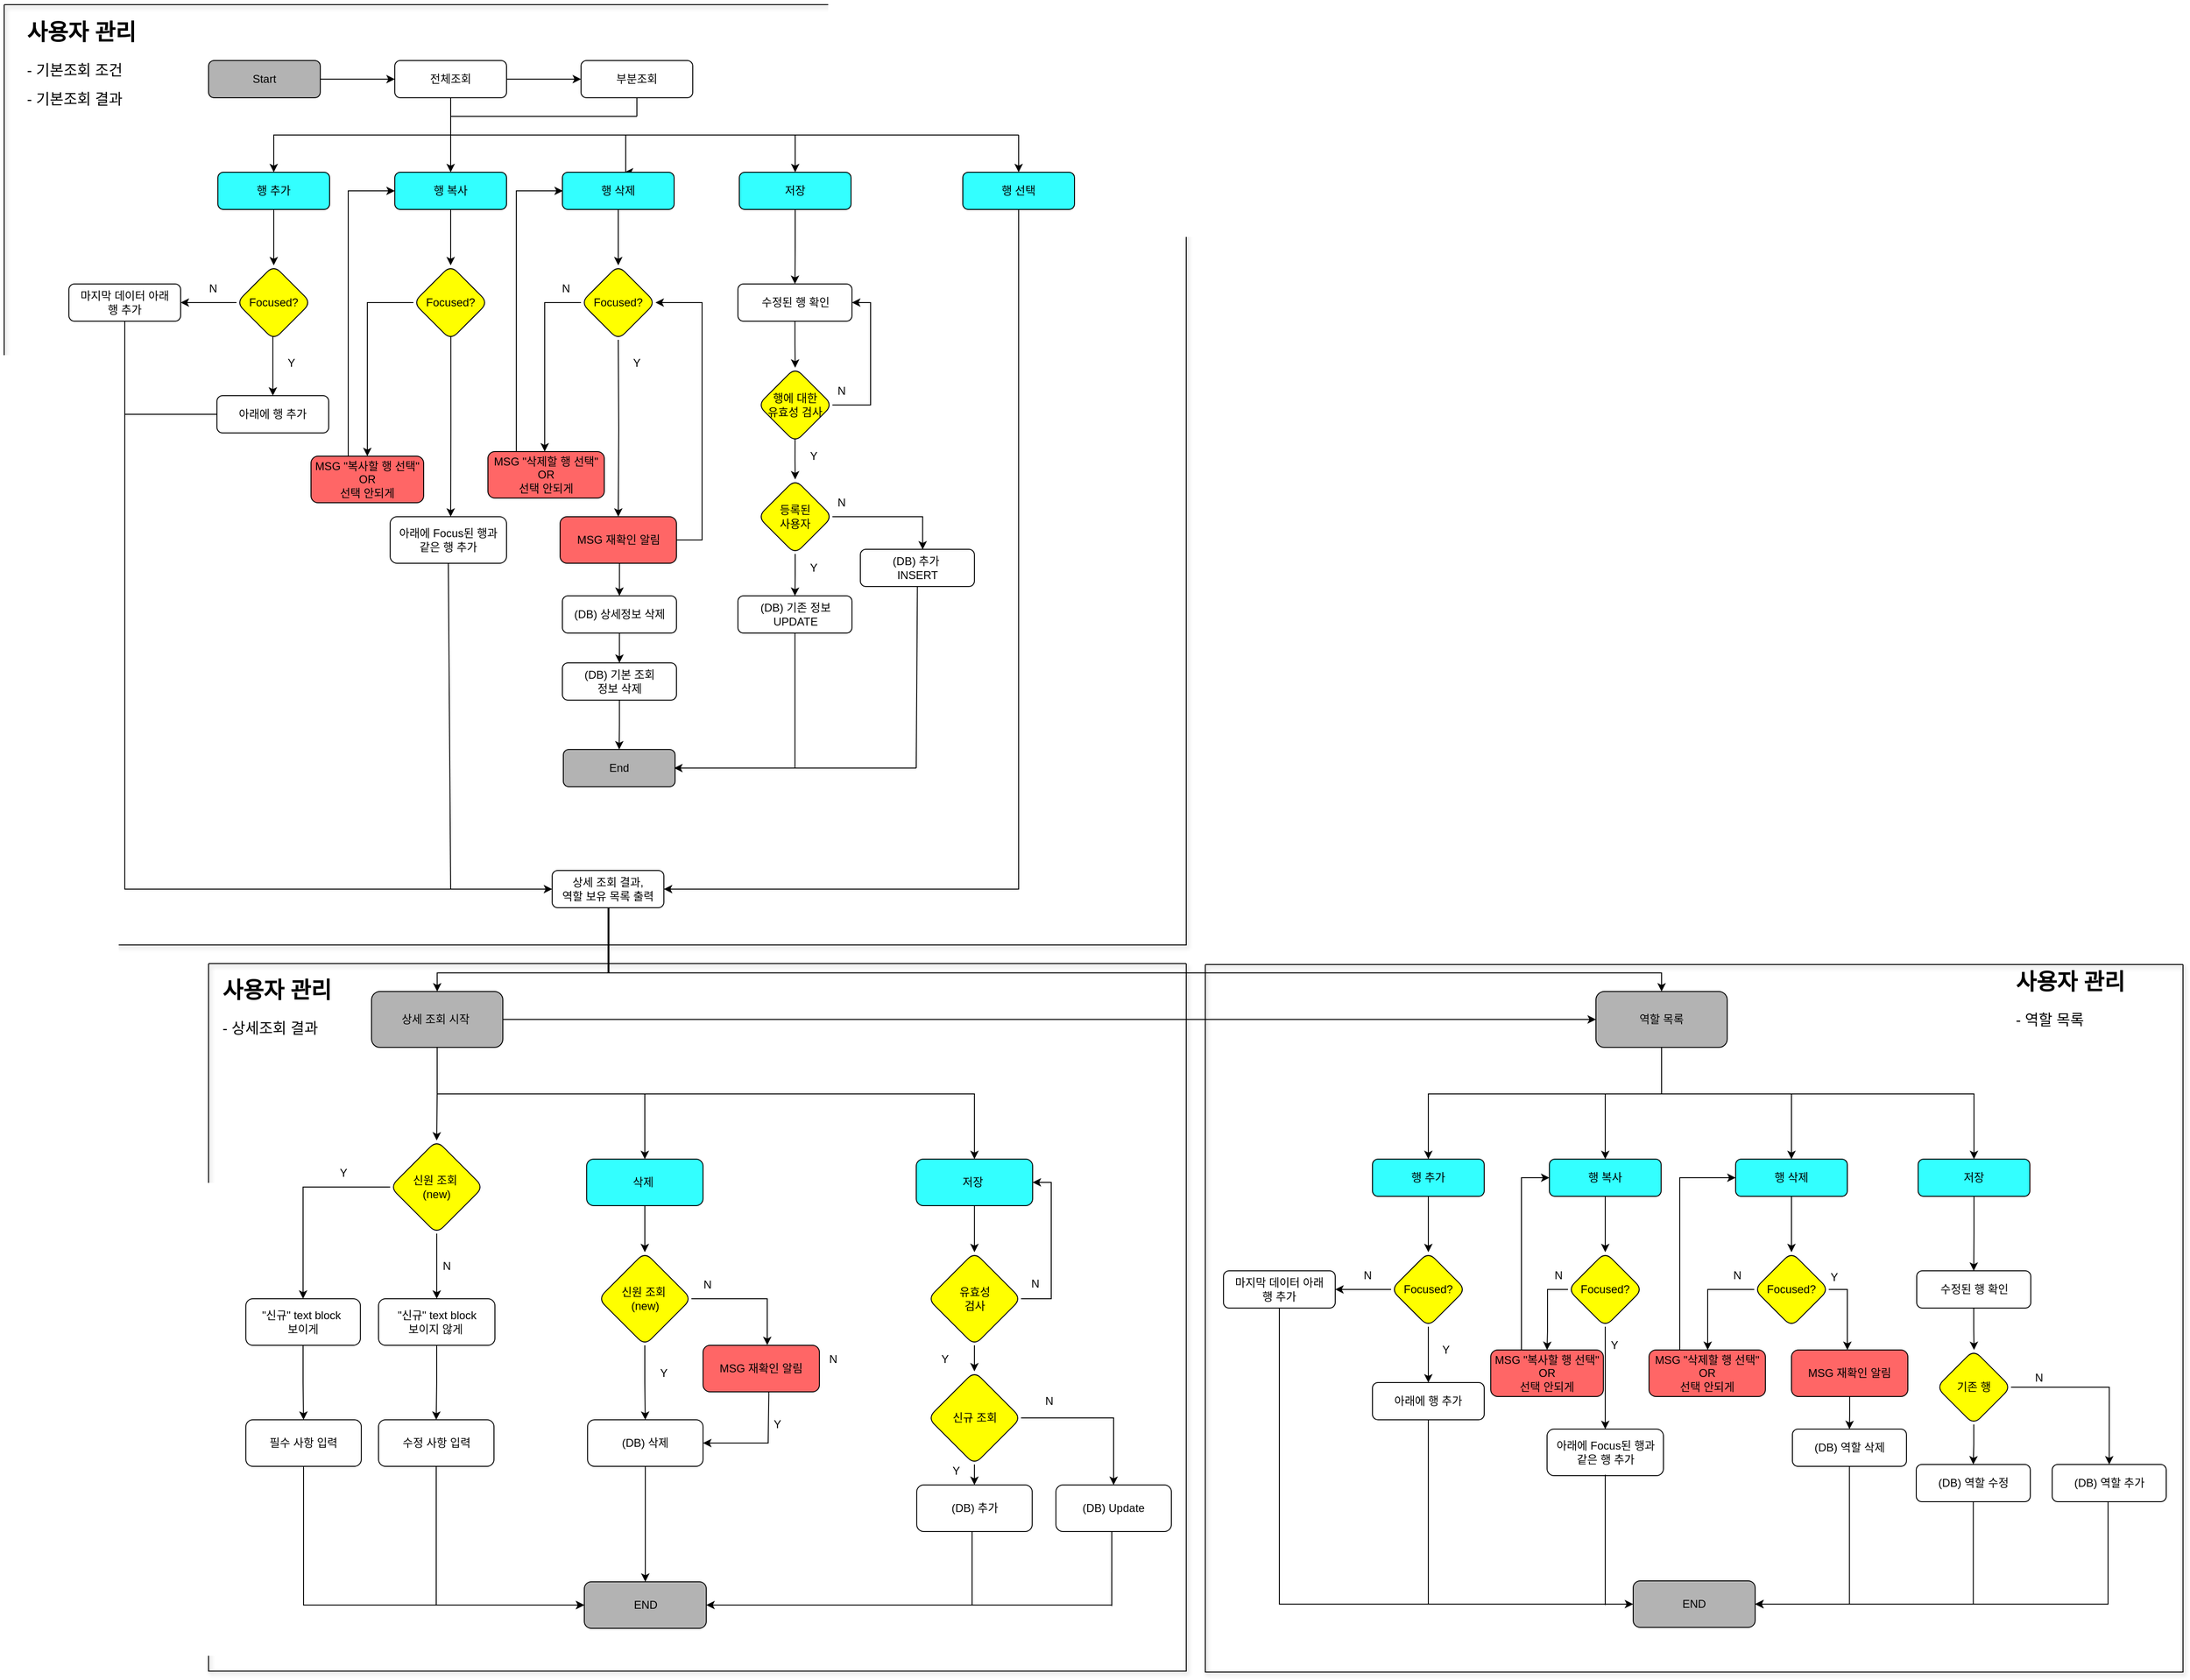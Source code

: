 <mxfile version="21.7.5" type="github" pages="2">
  <diagram id="C5RBs43oDa-KdzZeNtuy" name="기본조회부Flow">
    <mxGraphModel dx="2860" dy="1965" grid="1" gridSize="10" guides="1" tooltips="1" connect="1" arrows="1" fold="1" page="1" pageScale="1" pageWidth="827" pageHeight="1169" math="0" shadow="0">
      <root>
        <mxCell id="WIyWlLk6GJQsqaUBKTNV-0" />
        <mxCell id="WIyWlLk6GJQsqaUBKTNV-1" parent="WIyWlLk6GJQsqaUBKTNV-0" />
        <mxCell id="yFAGzUOu06zcA2adK7HR-1" value="" style="edgeStyle=orthogonalEdgeStyle;rounded=0;orthogonalLoop=1;jettySize=auto;html=1;" parent="WIyWlLk6GJQsqaUBKTNV-1" source="WIyWlLk6GJQsqaUBKTNV-3" target="yFAGzUOu06zcA2adK7HR-0" edge="1">
          <mxGeometry relative="1" as="geometry" />
        </mxCell>
        <mxCell id="WIyWlLk6GJQsqaUBKTNV-3" value="Start" style="rounded=1;whiteSpace=wrap;html=1;fontSize=12;glass=0;strokeWidth=1;shadow=0;fillColor=#B3B3B3;" parent="WIyWlLk6GJQsqaUBKTNV-1" vertex="1">
          <mxGeometry x="60" y="70" width="120" height="40" as="geometry" />
        </mxCell>
        <mxCell id="yFAGzUOu06zcA2adK7HR-3" value="" style="edgeStyle=orthogonalEdgeStyle;rounded=0;orthogonalLoop=1;jettySize=auto;html=1;" parent="WIyWlLk6GJQsqaUBKTNV-1" source="yFAGzUOu06zcA2adK7HR-0" target="yFAGzUOu06zcA2adK7HR-2" edge="1">
          <mxGeometry relative="1" as="geometry" />
        </mxCell>
        <mxCell id="yFAGzUOu06zcA2adK7HR-5" value="" style="edgeStyle=orthogonalEdgeStyle;rounded=0;orthogonalLoop=1;jettySize=auto;html=1;" parent="WIyWlLk6GJQsqaUBKTNV-1" source="yFAGzUOu06zcA2adK7HR-0" target="yFAGzUOu06zcA2adK7HR-4" edge="1">
          <mxGeometry relative="1" as="geometry">
            <Array as="points">
              <mxPoint x="320" y="160" />
              <mxPoint x="320" y="160" />
            </Array>
          </mxGeometry>
        </mxCell>
        <mxCell id="yFAGzUOu06zcA2adK7HR-11" style="edgeStyle=orthogonalEdgeStyle;rounded=0;orthogonalLoop=1;jettySize=auto;html=1;entryX=0.5;entryY=0;entryDx=0;entryDy=0;" parent="WIyWlLk6GJQsqaUBKTNV-1" source="yFAGzUOu06zcA2adK7HR-0" target="yFAGzUOu06zcA2adK7HR-6" edge="1">
          <mxGeometry relative="1" as="geometry">
            <mxPoint x="200" y="190" as="targetPoint" />
            <Array as="points">
              <mxPoint x="320" y="150" />
              <mxPoint x="130" y="150" />
            </Array>
          </mxGeometry>
        </mxCell>
        <mxCell id="yFAGzUOu06zcA2adK7HR-12" style="edgeStyle=orthogonalEdgeStyle;rounded=0;orthogonalLoop=1;jettySize=auto;html=1;exitX=0.5;exitY=1;exitDx=0;exitDy=0;" parent="WIyWlLk6GJQsqaUBKTNV-1" source="yFAGzUOu06zcA2adK7HR-0" edge="1">
          <mxGeometry relative="1" as="geometry">
            <mxPoint x="507" y="190" as="targetPoint" />
            <Array as="points">
              <mxPoint x="320" y="150" />
              <mxPoint x="508" y="150" />
            </Array>
          </mxGeometry>
        </mxCell>
        <mxCell id="yFAGzUOu06zcA2adK7HR-13" style="edgeStyle=orthogonalEdgeStyle;rounded=0;orthogonalLoop=1;jettySize=auto;html=1;entryX=0.5;entryY=0;entryDx=0;entryDy=0;" parent="WIyWlLk6GJQsqaUBKTNV-1" source="yFAGzUOu06zcA2adK7HR-0" target="yFAGzUOu06zcA2adK7HR-8" edge="1">
          <mxGeometry relative="1" as="geometry">
            <Array as="points">
              <mxPoint x="320" y="150" />
              <mxPoint x="690" y="150" />
            </Array>
          </mxGeometry>
        </mxCell>
        <mxCell id="yFAGzUOu06zcA2adK7HR-0" value="전체조회" style="rounded=1;whiteSpace=wrap;html=1;fontSize=12;glass=0;strokeWidth=1;shadow=0;" parent="WIyWlLk6GJQsqaUBKTNV-1" vertex="1">
          <mxGeometry x="260" y="70" width="120" height="40" as="geometry" />
        </mxCell>
        <mxCell id="yFAGzUOu06zcA2adK7HR-2" value="부분조회" style="rounded=1;whiteSpace=wrap;html=1;fontSize=12;glass=0;strokeWidth=1;shadow=0;" parent="WIyWlLk6GJQsqaUBKTNV-1" vertex="1">
          <mxGeometry x="460" y="70" width="120" height="40" as="geometry" />
        </mxCell>
        <mxCell id="yFAGzUOu06zcA2adK7HR-32" value="" style="edgeStyle=orthogonalEdgeStyle;rounded=0;orthogonalLoop=1;jettySize=auto;html=1;" parent="WIyWlLk6GJQsqaUBKTNV-1" source="yFAGzUOu06zcA2adK7HR-4" target="yFAGzUOu06zcA2adK7HR-28" edge="1">
          <mxGeometry relative="1" as="geometry" />
        </mxCell>
        <mxCell id="yFAGzUOu06zcA2adK7HR-4" value="행 복사" style="rounded=1;whiteSpace=wrap;html=1;fontSize=12;glass=0;strokeWidth=1;shadow=0;fillColor=#33FFFF;" parent="WIyWlLk6GJQsqaUBKTNV-1" vertex="1">
          <mxGeometry x="260" y="190" width="120" height="40" as="geometry" />
        </mxCell>
        <mxCell id="yFAGzUOu06zcA2adK7HR-15" value="" style="edgeStyle=orthogonalEdgeStyle;rounded=0;orthogonalLoop=1;jettySize=auto;html=1;" parent="WIyWlLk6GJQsqaUBKTNV-1" source="yFAGzUOu06zcA2adK7HR-6" target="yFAGzUOu06zcA2adK7HR-14" edge="1">
          <mxGeometry relative="1" as="geometry" />
        </mxCell>
        <mxCell id="yFAGzUOu06zcA2adK7HR-6" value="행 추가" style="rounded=1;whiteSpace=wrap;html=1;fontSize=12;glass=0;strokeWidth=1;shadow=0;fillColor=#33FFFF;" parent="WIyWlLk6GJQsqaUBKTNV-1" vertex="1">
          <mxGeometry x="70" y="190" width="120" height="40" as="geometry" />
        </mxCell>
        <mxCell id="yFAGzUOu06zcA2adK7HR-40" style="edgeStyle=orthogonalEdgeStyle;rounded=0;orthogonalLoop=1;jettySize=auto;html=1;entryX=0.5;entryY=0;entryDx=0;entryDy=0;" parent="WIyWlLk6GJQsqaUBKTNV-1" source="yFAGzUOu06zcA2adK7HR-7" target="yFAGzUOu06zcA2adK7HR-37" edge="1">
          <mxGeometry relative="1" as="geometry" />
        </mxCell>
        <mxCell id="yFAGzUOu06zcA2adK7HR-7" value="행 삭제" style="rounded=1;whiteSpace=wrap;html=1;fontSize=12;glass=0;strokeWidth=1;shadow=0;fillColor=#33FFFF;" parent="WIyWlLk6GJQsqaUBKTNV-1" vertex="1">
          <mxGeometry x="440" y="190" width="120" height="40" as="geometry" />
        </mxCell>
        <mxCell id="yFAGzUOu06zcA2adK7HR-50" style="edgeStyle=orthogonalEdgeStyle;rounded=0;orthogonalLoop=1;jettySize=auto;html=1;entryX=0.5;entryY=0;entryDx=0;entryDy=0;" parent="WIyWlLk6GJQsqaUBKTNV-1" source="yFAGzUOu06zcA2adK7HR-8" target="X5YOIyPHkzmfmKClz7R0-32" edge="1">
          <mxGeometry relative="1" as="geometry">
            <mxPoint x="690" y="290" as="targetPoint" />
          </mxGeometry>
        </mxCell>
        <mxCell id="yFAGzUOu06zcA2adK7HR-8" value="저장" style="rounded=1;whiteSpace=wrap;html=1;fontSize=12;glass=0;strokeWidth=1;shadow=0;fillColor=#33FFFF;" parent="WIyWlLk6GJQsqaUBKTNV-1" vertex="1">
          <mxGeometry x="630" y="190" width="120" height="40" as="geometry" />
        </mxCell>
        <mxCell id="yFAGzUOu06zcA2adK7HR-19" value="" style="edgeStyle=orthogonalEdgeStyle;rounded=0;orthogonalLoop=1;jettySize=auto;html=1;" parent="WIyWlLk6GJQsqaUBKTNV-1" source="yFAGzUOu06zcA2adK7HR-14" edge="1">
          <mxGeometry relative="1" as="geometry">
            <mxPoint x="30" y="330" as="targetPoint" />
          </mxGeometry>
        </mxCell>
        <mxCell id="yFAGzUOu06zcA2adK7HR-23" value="" style="edgeStyle=orthogonalEdgeStyle;rounded=0;orthogonalLoop=1;jettySize=auto;html=1;exitX=0.488;exitY=0.954;exitDx=0;exitDy=0;exitPerimeter=0;" parent="WIyWlLk6GJQsqaUBKTNV-1" source="yFAGzUOu06zcA2adK7HR-14" target="yFAGzUOu06zcA2adK7HR-22" edge="1">
          <mxGeometry relative="1" as="geometry" />
        </mxCell>
        <mxCell id="yFAGzUOu06zcA2adK7HR-14" value="Focused?" style="rhombus;whiteSpace=wrap;html=1;rounded=1;glass=0;strokeWidth=1;shadow=0;fillColor=#FFFF00;" parent="WIyWlLk6GJQsqaUBKTNV-1" vertex="1">
          <mxGeometry x="90" y="290" width="80" height="80" as="geometry" />
        </mxCell>
        <mxCell id="yFAGzUOu06zcA2adK7HR-20" value="마지막 데이터 아래&lt;br&gt;행 추가" style="rounded=1;whiteSpace=wrap;html=1;fontSize=12;glass=0;strokeWidth=1;shadow=0;" parent="WIyWlLk6GJQsqaUBKTNV-1" vertex="1">
          <mxGeometry x="-90" y="310" width="120" height="40" as="geometry" />
        </mxCell>
        <mxCell id="yFAGzUOu06zcA2adK7HR-21" value="N" style="text;html=1;strokeColor=none;fillColor=none;align=center;verticalAlign=middle;whiteSpace=wrap;rounded=0;" parent="WIyWlLk6GJQsqaUBKTNV-1" vertex="1">
          <mxGeometry x="35" y="300" width="60" height="30" as="geometry" />
        </mxCell>
        <mxCell id="yFAGzUOu06zcA2adK7HR-26" style="edgeStyle=orthogonalEdgeStyle;rounded=0;orthogonalLoop=1;jettySize=auto;html=1;entryX=0;entryY=0.5;entryDx=0;entryDy=0;" parent="WIyWlLk6GJQsqaUBKTNV-1" source="yFAGzUOu06zcA2adK7HR-22" target="X5YOIyPHkzmfmKClz7R0-49" edge="1">
          <mxGeometry relative="1" as="geometry">
            <mxPoint x="-30" y="560" as="targetPoint" />
            <Array as="points">
              <mxPoint x="-30" y="450" />
              <mxPoint x="-30" y="960" />
            </Array>
          </mxGeometry>
        </mxCell>
        <mxCell id="yFAGzUOu06zcA2adK7HR-22" value="아래에 행 추가" style="rounded=1;whiteSpace=wrap;html=1;fontSize=12;glass=0;strokeWidth=1;shadow=0;" parent="WIyWlLk6GJQsqaUBKTNV-1" vertex="1">
          <mxGeometry x="69" y="430" width="120" height="40" as="geometry" />
        </mxCell>
        <mxCell id="yFAGzUOu06zcA2adK7HR-24" value="Y" style="text;html=1;strokeColor=none;fillColor=none;align=center;verticalAlign=middle;whiteSpace=wrap;rounded=0;" parent="WIyWlLk6GJQsqaUBKTNV-1" vertex="1">
          <mxGeometry x="119" y="380" width="60" height="30" as="geometry" />
        </mxCell>
        <mxCell id="X5YOIyPHkzmfmKClz7R0-1" style="edgeStyle=orthogonalEdgeStyle;rounded=0;orthogonalLoop=1;jettySize=auto;html=1;exitX=0.502;exitY=0.94;exitDx=0;exitDy=0;exitPerimeter=0;" parent="WIyWlLk6GJQsqaUBKTNV-1" source="yFAGzUOu06zcA2adK7HR-28" edge="1">
          <mxGeometry relative="1" as="geometry">
            <mxPoint x="320" y="560" as="targetPoint" />
          </mxGeometry>
        </mxCell>
        <mxCell id="TOSVZN1nsEeGkVvctBr3-1" style="edgeStyle=orthogonalEdgeStyle;rounded=0;orthogonalLoop=1;jettySize=auto;html=1;entryX=0.5;entryY=0;entryDx=0;entryDy=0;" parent="WIyWlLk6GJQsqaUBKTNV-1" source="yFAGzUOu06zcA2adK7HR-28" target="yFAGzUOu06zcA2adK7HR-51" edge="1">
          <mxGeometry relative="1" as="geometry">
            <Array as="points">
              <mxPoint x="230" y="330" />
            </Array>
          </mxGeometry>
        </mxCell>
        <mxCell id="yFAGzUOu06zcA2adK7HR-28" value="Focused?" style="rhombus;whiteSpace=wrap;html=1;rounded=1;glass=0;strokeWidth=1;shadow=0;fillColor=#FFFF00;" parent="WIyWlLk6GJQsqaUBKTNV-1" vertex="1">
          <mxGeometry x="280" y="290" width="80" height="80" as="geometry" />
        </mxCell>
        <mxCell id="yFAGzUOu06zcA2adK7HR-37" value="Focused?" style="rhombus;whiteSpace=wrap;html=1;rounded=1;glass=0;strokeWidth=1;shadow=0;fillColor=#FFFF00;" parent="WIyWlLk6GJQsqaUBKTNV-1" vertex="1">
          <mxGeometry x="460" y="290" width="80" height="80" as="geometry" />
        </mxCell>
        <mxCell id="X5YOIyPHkzmfmKClz7R0-8" style="edgeStyle=orthogonalEdgeStyle;rounded=0;orthogonalLoop=1;jettySize=auto;html=1;" parent="WIyWlLk6GJQsqaUBKTNV-1" target="X5YOIyPHkzmfmKClz7R0-7" edge="1">
          <mxGeometry relative="1" as="geometry">
            <mxPoint x="500" y="370" as="sourcePoint" />
          </mxGeometry>
        </mxCell>
        <mxCell id="yFAGzUOu06zcA2adK7HR-38" value="N" style="text;html=1;strokeColor=none;fillColor=none;align=center;verticalAlign=middle;whiteSpace=wrap;rounded=0;" parent="WIyWlLk6GJQsqaUBKTNV-1" vertex="1">
          <mxGeometry x="414" y="300" width="60" height="30" as="geometry" />
        </mxCell>
        <mxCell id="yFAGzUOu06zcA2adK7HR-39" value="Y" style="text;html=1;strokeColor=none;fillColor=none;align=center;verticalAlign=middle;whiteSpace=wrap;rounded=0;" parent="WIyWlLk6GJQsqaUBKTNV-1" vertex="1">
          <mxGeometry x="490" y="380" width="60" height="30" as="geometry" />
        </mxCell>
        <mxCell id="X5YOIyPHkzmfmKClz7R0-22" style="edgeStyle=orthogonalEdgeStyle;rounded=0;orthogonalLoop=1;jettySize=auto;html=1;entryX=0;entryY=0.5;entryDx=0;entryDy=0;" parent="WIyWlLk6GJQsqaUBKTNV-1" source="yFAGzUOu06zcA2adK7HR-51" target="yFAGzUOu06zcA2adK7HR-4" edge="1">
          <mxGeometry relative="1" as="geometry">
            <Array as="points">
              <mxPoint x="210" y="210" />
            </Array>
          </mxGeometry>
        </mxCell>
        <mxCell id="yFAGzUOu06zcA2adK7HR-51" value="MSG &quot;복사할 행 선택&quot;&lt;br&gt;OR&lt;br&gt;선택 안되게" style="rounded=1;whiteSpace=wrap;html=1;fontSize=12;glass=0;strokeWidth=1;shadow=0;fillColor=#FF6666;" parent="WIyWlLk6GJQsqaUBKTNV-1" vertex="1">
          <mxGeometry x="170" y="495" width="121" height="50" as="geometry" />
        </mxCell>
        <mxCell id="yFAGzUOu06zcA2adK7HR-55" value="" style="endArrow=none;html=1;rounded=0;entryX=0.5;entryY=1;entryDx=0;entryDy=0;" parent="WIyWlLk6GJQsqaUBKTNV-1" target="yFAGzUOu06zcA2adK7HR-2" edge="1">
          <mxGeometry width="50" height="50" relative="1" as="geometry">
            <mxPoint x="520" y="130" as="sourcePoint" />
            <mxPoint x="430" y="390" as="targetPoint" />
          </mxGeometry>
        </mxCell>
        <mxCell id="yFAGzUOu06zcA2adK7HR-57" value="" style="endArrow=none;html=1;rounded=0;" parent="WIyWlLk6GJQsqaUBKTNV-1" edge="1">
          <mxGeometry width="50" height="50" relative="1" as="geometry">
            <mxPoint x="320" y="130" as="sourcePoint" />
            <mxPoint x="520" y="130" as="targetPoint" />
          </mxGeometry>
        </mxCell>
        <mxCell id="X5YOIyPHkzmfmKClz7R0-2" value="아래에 Focus된 행과&lt;br&gt;같은 행 추가" style="rounded=1;whiteSpace=wrap;html=1;fontSize=12;glass=0;strokeWidth=1;shadow=0;" parent="WIyWlLk6GJQsqaUBKTNV-1" vertex="1">
          <mxGeometry x="255" y="560" width="125" height="50" as="geometry" />
        </mxCell>
        <mxCell id="X5YOIyPHkzmfmKClz7R0-5" value="MSG &quot;삭제할 행 선택&quot;&lt;br&gt;OR&lt;br&gt;선택 안되게" style="rounded=1;whiteSpace=wrap;html=1;fontSize=12;glass=0;strokeWidth=1;shadow=0;fillColor=#FF6666;" parent="WIyWlLk6GJQsqaUBKTNV-1" vertex="1">
          <mxGeometry x="360" y="490" width="125" height="50" as="geometry" />
        </mxCell>
        <mxCell id="X5YOIyPHkzmfmKClz7R0-14" style="edgeStyle=orthogonalEdgeStyle;rounded=0;orthogonalLoop=1;jettySize=auto;html=1;exitX=0.5;exitY=1;exitDx=0;exitDy=0;entryX=0.5;entryY=0;entryDx=0;entryDy=0;" parent="WIyWlLk6GJQsqaUBKTNV-1" source="X5YOIyPHkzmfmKClz7R0-7" target="X5YOIyPHkzmfmKClz7R0-10" edge="1">
          <mxGeometry relative="1" as="geometry" />
        </mxCell>
        <mxCell id="X5YOIyPHkzmfmKClz7R0-59" style="edgeStyle=orthogonalEdgeStyle;rounded=0;orthogonalLoop=1;jettySize=auto;html=1;entryX=1;entryY=0.5;entryDx=0;entryDy=0;exitX=1;exitY=0.5;exitDx=0;exitDy=0;" parent="WIyWlLk6GJQsqaUBKTNV-1" source="X5YOIyPHkzmfmKClz7R0-7" target="yFAGzUOu06zcA2adK7HR-37" edge="1">
          <mxGeometry relative="1" as="geometry">
            <Array as="points">
              <mxPoint x="590" y="585" />
              <mxPoint x="590" y="330" />
            </Array>
          </mxGeometry>
        </mxCell>
        <mxCell id="X5YOIyPHkzmfmKClz7R0-7" value="MSG 재확인 알림" style="rounded=1;whiteSpace=wrap;html=1;fontSize=12;glass=0;strokeWidth=1;shadow=0;fillColor=#FF6666;" parent="WIyWlLk6GJQsqaUBKTNV-1" vertex="1">
          <mxGeometry x="437.5" y="560" width="125" height="50" as="geometry" />
        </mxCell>
        <mxCell id="X5YOIyPHkzmfmKClz7R0-16" value="" style="edgeStyle=orthogonalEdgeStyle;rounded=0;orthogonalLoop=1;jettySize=auto;html=1;" parent="WIyWlLk6GJQsqaUBKTNV-1" source="X5YOIyPHkzmfmKClz7R0-10" target="X5YOIyPHkzmfmKClz7R0-12" edge="1">
          <mxGeometry relative="1" as="geometry" />
        </mxCell>
        <mxCell id="X5YOIyPHkzmfmKClz7R0-10" value="(DB) 상세정보 삭제" style="rounded=1;whiteSpace=wrap;html=1;fontSize=12;glass=0;strokeWidth=1;shadow=0;" parent="WIyWlLk6GJQsqaUBKTNV-1" vertex="1">
          <mxGeometry x="440" y="645" width="122.5" height="40" as="geometry" />
        </mxCell>
        <mxCell id="X5YOIyPHkzmfmKClz7R0-31" value="" style="edgeStyle=orthogonalEdgeStyle;rounded=0;orthogonalLoop=1;jettySize=auto;html=1;" parent="WIyWlLk6GJQsqaUBKTNV-1" source="X5YOIyPHkzmfmKClz7R0-12" target="X5YOIyPHkzmfmKClz7R0-30" edge="1">
          <mxGeometry relative="1" as="geometry" />
        </mxCell>
        <mxCell id="X5YOIyPHkzmfmKClz7R0-12" value="(DB) 기본 조회&lt;br&gt;정보 삭제" style="rounded=1;whiteSpace=wrap;html=1;fontSize=12;glass=0;strokeWidth=1;shadow=0;" parent="WIyWlLk6GJQsqaUBKTNV-1" vertex="1">
          <mxGeometry x="440" y="717" width="122.5" height="40" as="geometry" />
        </mxCell>
        <mxCell id="X5YOIyPHkzmfmKClz7R0-24" style="edgeStyle=orthogonalEdgeStyle;rounded=0;orthogonalLoop=1;jettySize=auto;html=1;entryX=0;entryY=0.5;entryDx=0;entryDy=0;" parent="WIyWlLk6GJQsqaUBKTNV-1" edge="1">
          <mxGeometry relative="1" as="geometry">
            <mxPoint x="390.5" y="490" as="sourcePoint" />
            <mxPoint x="440.5" y="210" as="targetPoint" />
            <Array as="points">
              <mxPoint x="390.5" y="210" />
            </Array>
          </mxGeometry>
        </mxCell>
        <mxCell id="X5YOIyPHkzmfmKClz7R0-50" value="" style="edgeStyle=orthogonalEdgeStyle;rounded=0;orthogonalLoop=1;jettySize=auto;html=1;" parent="WIyWlLk6GJQsqaUBKTNV-1" source="X5YOIyPHkzmfmKClz7R0-25" target="X5YOIyPHkzmfmKClz7R0-49" edge="1">
          <mxGeometry relative="1" as="geometry">
            <Array as="points">
              <mxPoint x="930" y="960" />
            </Array>
          </mxGeometry>
        </mxCell>
        <mxCell id="X5YOIyPHkzmfmKClz7R0-25" value="행 선택" style="rounded=1;whiteSpace=wrap;html=1;fontSize=12;glass=0;strokeWidth=1;shadow=0;fillColor=#33FFFF;" parent="WIyWlLk6GJQsqaUBKTNV-1" vertex="1">
          <mxGeometry x="870" y="190" width="120" height="40" as="geometry" />
        </mxCell>
        <mxCell id="X5YOIyPHkzmfmKClz7R0-28" value="" style="endArrow=none;html=1;rounded=0;" parent="WIyWlLk6GJQsqaUBKTNV-1" edge="1">
          <mxGeometry width="50" height="50" relative="1" as="geometry">
            <mxPoint x="690" y="150" as="sourcePoint" />
            <mxPoint x="930" y="150" as="targetPoint" />
          </mxGeometry>
        </mxCell>
        <mxCell id="X5YOIyPHkzmfmKClz7R0-29" value="" style="endArrow=classic;html=1;rounded=0;entryX=0.5;entryY=0;entryDx=0;entryDy=0;" parent="WIyWlLk6GJQsqaUBKTNV-1" target="X5YOIyPHkzmfmKClz7R0-25" edge="1">
          <mxGeometry width="50" height="50" relative="1" as="geometry">
            <mxPoint x="930" y="150" as="sourcePoint" />
            <mxPoint x="860" y="160" as="targetPoint" />
          </mxGeometry>
        </mxCell>
        <mxCell id="X5YOIyPHkzmfmKClz7R0-30" value="End" style="rounded=1;whiteSpace=wrap;html=1;fontSize=12;glass=0;strokeWidth=1;shadow=0;fillColor=#B3B3B3;" parent="WIyWlLk6GJQsqaUBKTNV-1" vertex="1">
          <mxGeometry x="441" y="810" width="120" height="40" as="geometry" />
        </mxCell>
        <mxCell id="X5YOIyPHkzmfmKClz7R0-35" value="" style="edgeStyle=orthogonalEdgeStyle;rounded=0;orthogonalLoop=1;jettySize=auto;html=1;" parent="WIyWlLk6GJQsqaUBKTNV-1" source="X5YOIyPHkzmfmKClz7R0-32" target="X5YOIyPHkzmfmKClz7R0-34" edge="1">
          <mxGeometry relative="1" as="geometry" />
        </mxCell>
        <mxCell id="X5YOIyPHkzmfmKClz7R0-32" value="수정된 행 확인" style="rounded=1;whiteSpace=wrap;html=1;fontSize=12;glass=0;strokeWidth=1;shadow=0;" parent="WIyWlLk6GJQsqaUBKTNV-1" vertex="1">
          <mxGeometry x="628.5" y="310" width="122.5" height="40" as="geometry" />
        </mxCell>
        <mxCell id="X5YOIyPHkzmfmKClz7R0-36" style="edgeStyle=orthogonalEdgeStyle;rounded=0;orthogonalLoop=1;jettySize=auto;html=1;entryX=1;entryY=0.5;entryDx=0;entryDy=0;" parent="WIyWlLk6GJQsqaUBKTNV-1" source="X5YOIyPHkzmfmKClz7R0-34" target="X5YOIyPHkzmfmKClz7R0-32" edge="1">
          <mxGeometry relative="1" as="geometry">
            <Array as="points">
              <mxPoint x="771" y="440" />
              <mxPoint x="771" y="330" />
            </Array>
          </mxGeometry>
        </mxCell>
        <mxCell id="X5YOIyPHkzmfmKClz7R0-40" value="" style="edgeStyle=orthogonalEdgeStyle;rounded=0;orthogonalLoop=1;jettySize=auto;html=1;exitX=0.498;exitY=0.946;exitDx=0;exitDy=0;exitPerimeter=0;" parent="WIyWlLk6GJQsqaUBKTNV-1" source="X5YOIyPHkzmfmKClz7R0-34" edge="1">
          <mxGeometry relative="1" as="geometry">
            <mxPoint x="690" y="520" as="targetPoint" />
          </mxGeometry>
        </mxCell>
        <mxCell id="X5YOIyPHkzmfmKClz7R0-34" value="행에 대한&lt;br style=&quot;border-color: var(--border-color);&quot;&gt;유효성 검사" style="rhombus;whiteSpace=wrap;html=1;rounded=1;glass=0;strokeWidth=1;shadow=0;fillColor=#FFFF00;" parent="WIyWlLk6GJQsqaUBKTNV-1" vertex="1">
          <mxGeometry x="650" y="400" width="80" height="80" as="geometry" />
        </mxCell>
        <mxCell id="X5YOIyPHkzmfmKClz7R0-37" value="N" style="text;html=1;strokeColor=none;fillColor=none;align=center;verticalAlign=middle;whiteSpace=wrap;rounded=0;" parent="WIyWlLk6GJQsqaUBKTNV-1" vertex="1">
          <mxGeometry x="710" y="410" width="60" height="30" as="geometry" />
        </mxCell>
        <mxCell id="X5YOIyPHkzmfmKClz7R0-38" value="Y" style="text;html=1;strokeColor=none;fillColor=none;align=center;verticalAlign=middle;whiteSpace=wrap;rounded=0;" parent="WIyWlLk6GJQsqaUBKTNV-1" vertex="1">
          <mxGeometry x="680" y="480" width="60" height="30" as="geometry" />
        </mxCell>
        <mxCell id="X5YOIyPHkzmfmKClz7R0-44" value="" style="edgeStyle=orthogonalEdgeStyle;rounded=0;orthogonalLoop=1;jettySize=auto;html=1;" parent="WIyWlLk6GJQsqaUBKTNV-1" source="X5YOIyPHkzmfmKClz7R0-41" target="X5YOIyPHkzmfmKClz7R0-43" edge="1">
          <mxGeometry relative="1" as="geometry" />
        </mxCell>
        <mxCell id="X5YOIyPHkzmfmKClz7R0-46" style="edgeStyle=orthogonalEdgeStyle;rounded=0;orthogonalLoop=1;jettySize=auto;html=1;entryX=0.546;entryY=0.005;entryDx=0;entryDy=0;entryPerimeter=0;" parent="WIyWlLk6GJQsqaUBKTNV-1" source="X5YOIyPHkzmfmKClz7R0-41" target="X5YOIyPHkzmfmKClz7R0-45" edge="1">
          <mxGeometry relative="1" as="geometry" />
        </mxCell>
        <mxCell id="X5YOIyPHkzmfmKClz7R0-41" value="등록된&lt;br&gt;사용자" style="rhombus;whiteSpace=wrap;html=1;rounded=1;glass=0;strokeWidth=1;shadow=0;fillColor=#FFFF00;" parent="WIyWlLk6GJQsqaUBKTNV-1" vertex="1">
          <mxGeometry x="650" y="520" width="80" height="80" as="geometry" />
        </mxCell>
        <mxCell id="X5YOIyPHkzmfmKClz7R0-42" value="Y" style="text;html=1;strokeColor=none;fillColor=none;align=center;verticalAlign=middle;whiteSpace=wrap;rounded=0;" parent="WIyWlLk6GJQsqaUBKTNV-1" vertex="1">
          <mxGeometry x="680" y="600" width="60" height="30" as="geometry" />
        </mxCell>
        <mxCell id="X5YOIyPHkzmfmKClz7R0-56" style="edgeStyle=orthogonalEdgeStyle;rounded=0;orthogonalLoop=1;jettySize=auto;html=1;" parent="WIyWlLk6GJQsqaUBKTNV-1" source="X5YOIyPHkzmfmKClz7R0-43" edge="1">
          <mxGeometry relative="1" as="geometry">
            <mxPoint x="560" y="830" as="targetPoint" />
            <Array as="points">
              <mxPoint x="690" y="830" />
            </Array>
          </mxGeometry>
        </mxCell>
        <mxCell id="X5YOIyPHkzmfmKClz7R0-43" value="(DB) 기존 정보 UPDATE" style="rounded=1;whiteSpace=wrap;html=1;fontSize=12;glass=0;strokeWidth=1;shadow=0;" parent="WIyWlLk6GJQsqaUBKTNV-1" vertex="1">
          <mxGeometry x="628.5" y="645" width="122.5" height="40" as="geometry" />
        </mxCell>
        <mxCell id="X5YOIyPHkzmfmKClz7R0-45" value="(DB) 추가&amp;nbsp;&lt;br&gt;INSERT" style="rounded=1;whiteSpace=wrap;html=1;fontSize=12;glass=0;strokeWidth=1;shadow=0;" parent="WIyWlLk6GJQsqaUBKTNV-1" vertex="1">
          <mxGeometry x="760" y="595" width="122.5" height="40" as="geometry" />
        </mxCell>
        <mxCell id="X5YOIyPHkzmfmKClz7R0-47" value="N" style="text;html=1;strokeColor=none;fillColor=none;align=center;verticalAlign=middle;whiteSpace=wrap;rounded=0;" parent="WIyWlLk6GJQsqaUBKTNV-1" vertex="1">
          <mxGeometry x="710" y="530" width="60" height="30" as="geometry" />
        </mxCell>
        <mxCell id="X5YOIyPHkzmfmKClz7R0-55" style="edgeStyle=orthogonalEdgeStyle;rounded=0;orthogonalLoop=1;jettySize=auto;html=1;entryX=0.5;entryY=0;entryDx=0;entryDy=0;" parent="WIyWlLk6GJQsqaUBKTNV-1" source="X5YOIyPHkzmfmKClz7R0-49" edge="1" target="TcLIEP75JaL5N0VQhoBd-4">
          <mxGeometry relative="1" as="geometry">
            <mxPoint x="489" y="1030.0" as="targetPoint" />
            <Array as="points">
              <mxPoint x="490" y="1050" />
              <mxPoint x="306" y="1050" />
            </Array>
          </mxGeometry>
        </mxCell>
        <mxCell id="TcLIEP75JaL5N0VQhoBd-128" style="edgeStyle=orthogonalEdgeStyle;rounded=0;orthogonalLoop=1;jettySize=auto;html=1;entryX=0.5;entryY=0;entryDx=0;entryDy=0;" edge="1" parent="WIyWlLk6GJQsqaUBKTNV-1" source="X5YOIyPHkzmfmKClz7R0-49" target="TcLIEP75JaL5N0VQhoBd-41">
          <mxGeometry relative="1" as="geometry">
            <Array as="points">
              <mxPoint x="489" y="1050" />
              <mxPoint x="1621" y="1050" />
            </Array>
          </mxGeometry>
        </mxCell>
        <mxCell id="X5YOIyPHkzmfmKClz7R0-49" value="상세 조회 결과,&lt;br&gt;역할 보유 목록 출력" style="rounded=1;whiteSpace=wrap;html=1;fontSize=12;glass=0;strokeWidth=1;shadow=0;" parent="WIyWlLk6GJQsqaUBKTNV-1" vertex="1">
          <mxGeometry x="429" y="940" width="120" height="40" as="geometry" />
        </mxCell>
        <mxCell id="X5YOIyPHkzmfmKClz7R0-52" value="" style="endArrow=none;html=1;rounded=0;entryX=0.5;entryY=1;entryDx=0;entryDy=0;" parent="WIyWlLk6GJQsqaUBKTNV-1" target="yFAGzUOu06zcA2adK7HR-20" edge="1">
          <mxGeometry width="50" height="50" relative="1" as="geometry">
            <mxPoint x="-30" y="450" as="sourcePoint" />
            <mxPoint x="440" y="540" as="targetPoint" />
          </mxGeometry>
        </mxCell>
        <mxCell id="X5YOIyPHkzmfmKClz7R0-54" value="" style="endArrow=none;html=1;rounded=0;entryX=0.5;entryY=1;entryDx=0;entryDy=0;" parent="WIyWlLk6GJQsqaUBKTNV-1" target="X5YOIyPHkzmfmKClz7R0-2" edge="1">
          <mxGeometry width="50" height="50" relative="1" as="geometry">
            <mxPoint x="320" y="960" as="sourcePoint" />
            <mxPoint x="340" y="670" as="targetPoint" />
          </mxGeometry>
        </mxCell>
        <mxCell id="X5YOIyPHkzmfmKClz7R0-57" value="" style="endArrow=none;html=1;rounded=0;exitX=0.5;exitY=1;exitDx=0;exitDy=0;" parent="WIyWlLk6GJQsqaUBKTNV-1" edge="1">
          <mxGeometry width="50" height="50" relative="1" as="geometry">
            <mxPoint x="821.25" y="635" as="sourcePoint" />
            <mxPoint x="820" y="830" as="targetPoint" />
          </mxGeometry>
        </mxCell>
        <mxCell id="X5YOIyPHkzmfmKClz7R0-58" value="" style="endArrow=none;html=1;rounded=0;" parent="WIyWlLk6GJQsqaUBKTNV-1" edge="1">
          <mxGeometry width="50" height="50" relative="1" as="geometry">
            <mxPoint x="690" y="830" as="sourcePoint" />
            <mxPoint x="820" y="830" as="targetPoint" />
          </mxGeometry>
        </mxCell>
        <mxCell id="jZiym_a0G_dNNP_mLtkZ-27" style="edgeStyle=orthogonalEdgeStyle;rounded=0;orthogonalLoop=1;jettySize=auto;html=1;" parent="WIyWlLk6GJQsqaUBKTNV-1" source="yFAGzUOu06zcA2adK7HR-37" edge="1">
          <mxGeometry relative="1" as="geometry">
            <Array as="points">
              <mxPoint x="421" y="330" />
            </Array>
            <mxPoint x="421" y="490" as="targetPoint" />
          </mxGeometry>
        </mxCell>
        <mxCell id="TcLIEP75JaL5N0VQhoBd-0" value="" style="edgeStyle=orthogonalEdgeStyle;rounded=0;orthogonalLoop=1;jettySize=auto;html=1;" edge="1" parent="WIyWlLk6GJQsqaUBKTNV-1" source="TcLIEP75JaL5N0VQhoBd-4" target="TcLIEP75JaL5N0VQhoBd-13">
          <mxGeometry relative="1" as="geometry" />
        </mxCell>
        <mxCell id="TcLIEP75JaL5N0VQhoBd-1" style="edgeStyle=orthogonalEdgeStyle;rounded=0;orthogonalLoop=1;jettySize=auto;html=1;entryX=0.5;entryY=0;entryDx=0;entryDy=0;" edge="1" parent="WIyWlLk6GJQsqaUBKTNV-1" source="TcLIEP75JaL5N0VQhoBd-4" target="TcLIEP75JaL5N0VQhoBd-8">
          <mxGeometry relative="1" as="geometry">
            <Array as="points">
              <mxPoint x="306.04" y="1180" />
              <mxPoint x="529.04" y="1180" />
            </Array>
          </mxGeometry>
        </mxCell>
        <mxCell id="TcLIEP75JaL5N0VQhoBd-2" style="edgeStyle=orthogonalEdgeStyle;rounded=0;orthogonalLoop=1;jettySize=auto;html=1;entryX=0.5;entryY=0;entryDx=0;entryDy=0;" edge="1" parent="WIyWlLk6GJQsqaUBKTNV-1" source="TcLIEP75JaL5N0VQhoBd-4" target="TcLIEP75JaL5N0VQhoBd-6">
          <mxGeometry relative="1" as="geometry">
            <Array as="points">
              <mxPoint x="306.04" y="1180" />
              <mxPoint x="883.04" y="1180" />
            </Array>
          </mxGeometry>
        </mxCell>
        <mxCell id="TcLIEP75JaL5N0VQhoBd-3" value="" style="edgeStyle=orthogonalEdgeStyle;rounded=0;orthogonalLoop=1;jettySize=auto;html=1;" edge="1" parent="WIyWlLk6GJQsqaUBKTNV-1" source="TcLIEP75JaL5N0VQhoBd-4" target="TcLIEP75JaL5N0VQhoBd-41">
          <mxGeometry relative="1" as="geometry" />
        </mxCell>
        <mxCell id="TcLIEP75JaL5N0VQhoBd-4" value="상세 조회 시작&amp;nbsp;" style="rounded=1;whiteSpace=wrap;html=1;fontSize=12;glass=0;strokeWidth=1;shadow=0;fillColor=#B3B3B3;" vertex="1" parent="WIyWlLk6GJQsqaUBKTNV-1">
          <mxGeometry x="235.04" y="1070" width="141" height="60" as="geometry" />
        </mxCell>
        <mxCell id="TcLIEP75JaL5N0VQhoBd-5" value="" style="edgeStyle=orthogonalEdgeStyle;rounded=0;orthogonalLoop=1;jettySize=auto;html=1;" edge="1" parent="WIyWlLk6GJQsqaUBKTNV-1" source="TcLIEP75JaL5N0VQhoBd-6" target="TcLIEP75JaL5N0VQhoBd-33">
          <mxGeometry relative="1" as="geometry" />
        </mxCell>
        <mxCell id="TcLIEP75JaL5N0VQhoBd-6" value="저장&amp;nbsp;" style="rounded=1;whiteSpace=wrap;html=1;fontSize=12;glass=0;strokeWidth=1;shadow=0;fillColor=#33FFFF;" vertex="1" parent="WIyWlLk6GJQsqaUBKTNV-1">
          <mxGeometry x="820.04" y="1250" width="125" height="50" as="geometry" />
        </mxCell>
        <mxCell id="TcLIEP75JaL5N0VQhoBd-7" value="" style="edgeStyle=orthogonalEdgeStyle;rounded=0;orthogonalLoop=1;jettySize=auto;html=1;" edge="1" parent="WIyWlLk6GJQsqaUBKTNV-1" source="TcLIEP75JaL5N0VQhoBd-8" target="TcLIEP75JaL5N0VQhoBd-24">
          <mxGeometry relative="1" as="geometry" />
        </mxCell>
        <mxCell id="TcLIEP75JaL5N0VQhoBd-8" value="삭제&amp;nbsp;" style="rounded=1;whiteSpace=wrap;html=1;fontSize=12;glass=0;strokeWidth=1;shadow=0;fillColor=#33FFFF;" vertex="1" parent="WIyWlLk6GJQsqaUBKTNV-1">
          <mxGeometry x="466.04" y="1250" width="125" height="50" as="geometry" />
        </mxCell>
        <mxCell id="TcLIEP75JaL5N0VQhoBd-9" value="" style="edgeStyle=orthogonalEdgeStyle;rounded=0;orthogonalLoop=1;jettySize=auto;html=1;" edge="1" parent="WIyWlLk6GJQsqaUBKTNV-1" source="TcLIEP75JaL5N0VQhoBd-10" target="TcLIEP75JaL5N0VQhoBd-17">
          <mxGeometry relative="1" as="geometry" />
        </mxCell>
        <mxCell id="TcLIEP75JaL5N0VQhoBd-10" value="&quot;신규&quot; text block&amp;nbsp;&lt;br&gt;보이게" style="rounded=1;whiteSpace=wrap;html=1;fontSize=12;glass=0;strokeWidth=1;shadow=0;" vertex="1" parent="WIyWlLk6GJQsqaUBKTNV-1">
          <mxGeometry x="100.04" y="1400" width="123" height="50" as="geometry" />
        </mxCell>
        <mxCell id="TcLIEP75JaL5N0VQhoBd-11" style="edgeStyle=orthogonalEdgeStyle;rounded=0;orthogonalLoop=1;jettySize=auto;html=1;" edge="1" parent="WIyWlLk6GJQsqaUBKTNV-1" source="TcLIEP75JaL5N0VQhoBd-13" target="TcLIEP75JaL5N0VQhoBd-10">
          <mxGeometry relative="1" as="geometry" />
        </mxCell>
        <mxCell id="TcLIEP75JaL5N0VQhoBd-12" value="" style="edgeStyle=orthogonalEdgeStyle;rounded=0;orthogonalLoop=1;jettySize=auto;html=1;" edge="1" parent="WIyWlLk6GJQsqaUBKTNV-1" source="TcLIEP75JaL5N0VQhoBd-13" target="TcLIEP75JaL5N0VQhoBd-19">
          <mxGeometry relative="1" as="geometry" />
        </mxCell>
        <mxCell id="TcLIEP75JaL5N0VQhoBd-13" value="신원 조회&amp;nbsp;&lt;br&gt;(new)" style="rhombus;whiteSpace=wrap;html=1;rounded=1;glass=0;strokeWidth=1;shadow=0;fillColor=#FFFF00;" vertex="1" parent="WIyWlLk6GJQsqaUBKTNV-1">
          <mxGeometry x="255.04" y="1230" width="100" height="100" as="geometry" />
        </mxCell>
        <mxCell id="TcLIEP75JaL5N0VQhoBd-14" value="Y" style="text;html=1;strokeColor=none;fillColor=none;align=center;verticalAlign=middle;whiteSpace=wrap;rounded=0;" vertex="1" parent="WIyWlLk6GJQsqaUBKTNV-1">
          <mxGeometry x="175.04" y="1250" width="60" height="30" as="geometry" />
        </mxCell>
        <mxCell id="TcLIEP75JaL5N0VQhoBd-15" value="N" style="text;html=1;strokeColor=none;fillColor=none;align=center;verticalAlign=middle;whiteSpace=wrap;rounded=0;" vertex="1" parent="WIyWlLk6GJQsqaUBKTNV-1">
          <mxGeometry x="286.04" y="1350" width="60" height="30" as="geometry" />
        </mxCell>
        <mxCell id="TcLIEP75JaL5N0VQhoBd-79" style="edgeStyle=orthogonalEdgeStyle;rounded=0;orthogonalLoop=1;jettySize=auto;html=1;entryX=0;entryY=0.5;entryDx=0;entryDy=0;" edge="1" parent="WIyWlLk6GJQsqaUBKTNV-1" source="TcLIEP75JaL5N0VQhoBd-17" target="TcLIEP75JaL5N0VQhoBd-30">
          <mxGeometry relative="1" as="geometry">
            <Array as="points">
              <mxPoint x="162" y="1729" />
            </Array>
          </mxGeometry>
        </mxCell>
        <mxCell id="TcLIEP75JaL5N0VQhoBd-17" value="필수 사항 입력" style="rounded=1;whiteSpace=wrap;html=1;fontSize=12;glass=0;strokeWidth=1;shadow=0;" vertex="1" parent="WIyWlLk6GJQsqaUBKTNV-1">
          <mxGeometry x="100.04" y="1530" width="124" height="50" as="geometry" />
        </mxCell>
        <mxCell id="TcLIEP75JaL5N0VQhoBd-18" value="" style="edgeStyle=orthogonalEdgeStyle;rounded=0;orthogonalLoop=1;jettySize=auto;html=1;" edge="1" parent="WIyWlLk6GJQsqaUBKTNV-1" source="TcLIEP75JaL5N0VQhoBd-19" target="TcLIEP75JaL5N0VQhoBd-21">
          <mxGeometry relative="1" as="geometry" />
        </mxCell>
        <mxCell id="TcLIEP75JaL5N0VQhoBd-19" value="&quot;신규&quot; text block&lt;br&gt;보이지 않게&amp;nbsp;" style="rounded=1;whiteSpace=wrap;html=1;fontSize=12;glass=0;strokeWidth=1;shadow=0;" vertex="1" parent="WIyWlLk6GJQsqaUBKTNV-1">
          <mxGeometry x="242.54" y="1400" width="125" height="50" as="geometry" />
        </mxCell>
        <mxCell id="TcLIEP75JaL5N0VQhoBd-78" style="edgeStyle=orthogonalEdgeStyle;rounded=0;orthogonalLoop=1;jettySize=auto;html=1;entryX=0;entryY=0.5;entryDx=0;entryDy=0;" edge="1" parent="WIyWlLk6GJQsqaUBKTNV-1" source="TcLIEP75JaL5N0VQhoBd-21" target="TcLIEP75JaL5N0VQhoBd-30">
          <mxGeometry relative="1" as="geometry">
            <Array as="points">
              <mxPoint x="305" y="1729" />
            </Array>
          </mxGeometry>
        </mxCell>
        <mxCell id="TcLIEP75JaL5N0VQhoBd-21" value="수정 사항 입력" style="rounded=1;whiteSpace=wrap;html=1;fontSize=12;glass=0;strokeWidth=1;shadow=0;" vertex="1" parent="WIyWlLk6GJQsqaUBKTNV-1">
          <mxGeometry x="242.54" y="1530" width="124" height="50" as="geometry" />
        </mxCell>
        <mxCell id="TcLIEP75JaL5N0VQhoBd-22" value="" style="edgeStyle=orthogonalEdgeStyle;rounded=0;orthogonalLoop=1;jettySize=auto;html=1;" edge="1" parent="WIyWlLk6GJQsqaUBKTNV-1" source="TcLIEP75JaL5N0VQhoBd-24" target="TcLIEP75JaL5N0VQhoBd-26">
          <mxGeometry relative="1" as="geometry" />
        </mxCell>
        <mxCell id="TcLIEP75JaL5N0VQhoBd-23" style="edgeStyle=orthogonalEdgeStyle;rounded=0;orthogonalLoop=1;jettySize=auto;html=1;entryX=0.559;entryY=-0.004;entryDx=0;entryDy=0;entryPerimeter=0;" edge="1" parent="WIyWlLk6GJQsqaUBKTNV-1" source="TcLIEP75JaL5N0VQhoBd-24" target="TcLIEP75JaL5N0VQhoBd-76">
          <mxGeometry relative="1" as="geometry">
            <mxPoint x="650" y="1449" as="targetPoint" />
            <Array as="points">
              <mxPoint x="660" y="1400" />
              <mxPoint x="660" y="1450" />
            </Array>
          </mxGeometry>
        </mxCell>
        <mxCell id="TcLIEP75JaL5N0VQhoBd-24" value="신원 조회&amp;nbsp;&lt;br&gt;(new)" style="rhombus;whiteSpace=wrap;html=1;rounded=1;glass=0;strokeWidth=1;shadow=0;fillColor=#FFFF00;" vertex="1" parent="WIyWlLk6GJQsqaUBKTNV-1">
          <mxGeometry x="478.54" y="1350" width="100" height="100" as="geometry" />
        </mxCell>
        <mxCell id="TcLIEP75JaL5N0VQhoBd-25" style="edgeStyle=orthogonalEdgeStyle;rounded=0;orthogonalLoop=1;jettySize=auto;html=1;entryX=0.5;entryY=0;entryDx=0;entryDy=0;" edge="1" parent="WIyWlLk6GJQsqaUBKTNV-1" source="TcLIEP75JaL5N0VQhoBd-26" target="TcLIEP75JaL5N0VQhoBd-30">
          <mxGeometry relative="1" as="geometry" />
        </mxCell>
        <mxCell id="TcLIEP75JaL5N0VQhoBd-26" value="(DB) 삭제" style="rounded=1;whiteSpace=wrap;html=1;fontSize=12;glass=0;strokeWidth=1;shadow=0;" vertex="1" parent="WIyWlLk6GJQsqaUBKTNV-1">
          <mxGeometry x="467.04" y="1530" width="124" height="50" as="geometry" />
        </mxCell>
        <mxCell id="TcLIEP75JaL5N0VQhoBd-27" style="edgeStyle=orthogonalEdgeStyle;rounded=0;orthogonalLoop=1;jettySize=auto;html=1;entryX=1;entryY=0.5;entryDx=0;entryDy=0;exitX=0.565;exitY=1.009;exitDx=0;exitDy=0;exitPerimeter=0;" edge="1" parent="WIyWlLk6GJQsqaUBKTNV-1" source="TcLIEP75JaL5N0VQhoBd-76" target="TcLIEP75JaL5N0VQhoBd-26">
          <mxGeometry relative="1" as="geometry">
            <Array as="points">
              <mxPoint x="662" y="1502" />
              <mxPoint x="661" y="1502" />
              <mxPoint x="661" y="1555" />
            </Array>
            <mxPoint x="660.5" y="1519.96" as="sourcePoint" />
          </mxGeometry>
        </mxCell>
        <mxCell id="TcLIEP75JaL5N0VQhoBd-30" value="END" style="rounded=1;whiteSpace=wrap;html=1;fontSize=12;glass=0;strokeWidth=1;shadow=0;fillColor=#B3B3B3;" vertex="1" parent="WIyWlLk6GJQsqaUBKTNV-1">
          <mxGeometry x="463.54" y="1704" width="131" height="50" as="geometry" />
        </mxCell>
        <mxCell id="TcLIEP75JaL5N0VQhoBd-31" value="" style="edgeStyle=orthogonalEdgeStyle;rounded=0;orthogonalLoop=1;jettySize=auto;html=1;" edge="1" parent="WIyWlLk6GJQsqaUBKTNV-1" source="TcLIEP75JaL5N0VQhoBd-33" target="TcLIEP75JaL5N0VQhoBd-38">
          <mxGeometry relative="1" as="geometry" />
        </mxCell>
        <mxCell id="TcLIEP75JaL5N0VQhoBd-84" style="edgeStyle=orthogonalEdgeStyle;rounded=0;orthogonalLoop=1;jettySize=auto;html=1;entryX=1;entryY=0.5;entryDx=0;entryDy=0;" edge="1" parent="WIyWlLk6GJQsqaUBKTNV-1" source="TcLIEP75JaL5N0VQhoBd-33" target="TcLIEP75JaL5N0VQhoBd-6">
          <mxGeometry relative="1" as="geometry">
            <Array as="points">
              <mxPoint x="965" y="1400" />
              <mxPoint x="965" y="1275" />
            </Array>
          </mxGeometry>
        </mxCell>
        <mxCell id="TcLIEP75JaL5N0VQhoBd-33" value="유효성 &lt;br&gt;검사" style="rhombus;whiteSpace=wrap;html=1;rounded=1;glass=0;strokeWidth=1;shadow=0;fillColor=#FFFF00;" vertex="1" parent="WIyWlLk6GJQsqaUBKTNV-1">
          <mxGeometry x="832.54" y="1350" width="100" height="100" as="geometry" />
        </mxCell>
        <mxCell id="TcLIEP75JaL5N0VQhoBd-80" style="edgeStyle=orthogonalEdgeStyle;rounded=0;orthogonalLoop=1;jettySize=auto;html=1;entryX=1;entryY=0.5;entryDx=0;entryDy=0;" edge="1" parent="WIyWlLk6GJQsqaUBKTNV-1" source="TcLIEP75JaL5N0VQhoBd-35" target="TcLIEP75JaL5N0VQhoBd-30">
          <mxGeometry relative="1" as="geometry">
            <Array as="points">
              <mxPoint x="880" y="1729" />
            </Array>
          </mxGeometry>
        </mxCell>
        <mxCell id="TcLIEP75JaL5N0VQhoBd-35" value="(DB) 추가" style="rounded=1;whiteSpace=wrap;html=1;fontSize=12;glass=0;strokeWidth=1;shadow=0;" vertex="1" parent="WIyWlLk6GJQsqaUBKTNV-1">
          <mxGeometry x="820.54" y="1600" width="124" height="50" as="geometry" />
        </mxCell>
        <mxCell id="TcLIEP75JaL5N0VQhoBd-36" value="" style="edgeStyle=orthogonalEdgeStyle;rounded=0;orthogonalLoop=1;jettySize=auto;html=1;" edge="1" parent="WIyWlLk6GJQsqaUBKTNV-1" source="TcLIEP75JaL5N0VQhoBd-38" target="TcLIEP75JaL5N0VQhoBd-35">
          <mxGeometry relative="1" as="geometry" />
        </mxCell>
        <mxCell id="TcLIEP75JaL5N0VQhoBd-37" style="edgeStyle=orthogonalEdgeStyle;rounded=0;orthogonalLoop=1;jettySize=auto;html=1;" edge="1" parent="WIyWlLk6GJQsqaUBKTNV-1" source="TcLIEP75JaL5N0VQhoBd-38" target="TcLIEP75JaL5N0VQhoBd-40">
          <mxGeometry relative="1" as="geometry" />
        </mxCell>
        <mxCell id="TcLIEP75JaL5N0VQhoBd-38" value="신규 조회" style="rhombus;whiteSpace=wrap;html=1;rounded=1;glass=0;strokeWidth=1;shadow=0;fillColor=#FFFF00;" vertex="1" parent="WIyWlLk6GJQsqaUBKTNV-1">
          <mxGeometry x="832.54" y="1478" width="100" height="100" as="geometry" />
        </mxCell>
        <mxCell id="TcLIEP75JaL5N0VQhoBd-40" value="(DB) Update" style="rounded=1;whiteSpace=wrap;html=1;fontSize=12;glass=0;strokeWidth=1;shadow=0;" vertex="1" parent="WIyWlLk6GJQsqaUBKTNV-1">
          <mxGeometry x="970.04" y="1600" width="124" height="50" as="geometry" />
        </mxCell>
        <mxCell id="TcLIEP75JaL5N0VQhoBd-67" style="edgeStyle=orthogonalEdgeStyle;rounded=0;orthogonalLoop=1;jettySize=auto;html=1;entryX=0.5;entryY=0;entryDx=0;entryDy=0;" edge="1" parent="WIyWlLk6GJQsqaUBKTNV-1" source="TcLIEP75JaL5N0VQhoBd-41" target="TcLIEP75JaL5N0VQhoBd-54">
          <mxGeometry relative="1" as="geometry">
            <Array as="points">
              <mxPoint x="1621" y="1180" />
              <mxPoint x="1370" y="1180" />
            </Array>
          </mxGeometry>
        </mxCell>
        <mxCell id="TcLIEP75JaL5N0VQhoBd-68" style="edgeStyle=orthogonalEdgeStyle;rounded=0;orthogonalLoop=1;jettySize=auto;html=1;entryX=0.5;entryY=0;entryDx=0;entryDy=0;" edge="1" parent="WIyWlLk6GJQsqaUBKTNV-1" source="TcLIEP75JaL5N0VQhoBd-41" target="TcLIEP75JaL5N0VQhoBd-52">
          <mxGeometry relative="1" as="geometry">
            <Array as="points">
              <mxPoint x="1621" y="1180" />
              <mxPoint x="1560" y="1180" />
            </Array>
          </mxGeometry>
        </mxCell>
        <mxCell id="TcLIEP75JaL5N0VQhoBd-69" style="edgeStyle=orthogonalEdgeStyle;rounded=0;orthogonalLoop=1;jettySize=auto;html=1;entryX=0.5;entryY=0;entryDx=0;entryDy=0;" edge="1" parent="WIyWlLk6GJQsqaUBKTNV-1" source="TcLIEP75JaL5N0VQhoBd-41" target="TcLIEP75JaL5N0VQhoBd-56">
          <mxGeometry relative="1" as="geometry">
            <Array as="points">
              <mxPoint x="1621" y="1180" />
              <mxPoint x="1760" y="1180" />
            </Array>
          </mxGeometry>
        </mxCell>
        <mxCell id="TcLIEP75JaL5N0VQhoBd-70" style="edgeStyle=orthogonalEdgeStyle;rounded=0;orthogonalLoop=1;jettySize=auto;html=1;entryX=0.5;entryY=0;entryDx=0;entryDy=0;" edge="1" parent="WIyWlLk6GJQsqaUBKTNV-1" source="TcLIEP75JaL5N0VQhoBd-41" target="TcLIEP75JaL5N0VQhoBd-58">
          <mxGeometry relative="1" as="geometry">
            <Array as="points">
              <mxPoint x="1620" y="1180" />
              <mxPoint x="1956" y="1180" />
            </Array>
          </mxGeometry>
        </mxCell>
        <mxCell id="TcLIEP75JaL5N0VQhoBd-41" value="역할 목록" style="rounded=1;whiteSpace=wrap;html=1;fontSize=12;glass=0;strokeWidth=1;shadow=0;fillColor=#B3B3B3;" vertex="1" parent="WIyWlLk6GJQsqaUBKTNV-1">
          <mxGeometry x="1550" y="1070" width="141" height="60" as="geometry" />
        </mxCell>
        <mxCell id="TcLIEP75JaL5N0VQhoBd-42" value="Y" style="text;html=1;strokeColor=none;fillColor=none;align=center;verticalAlign=middle;whiteSpace=wrap;rounded=0;" vertex="1" parent="WIyWlLk6GJQsqaUBKTNV-1">
          <mxGeometry x="518.54" y="1465" width="60" height="30" as="geometry" />
        </mxCell>
        <mxCell id="TcLIEP75JaL5N0VQhoBd-43" value="Y" style="text;html=1;strokeColor=none;fillColor=none;align=center;verticalAlign=middle;whiteSpace=wrap;rounded=0;" vertex="1" parent="WIyWlLk6GJQsqaUBKTNV-1">
          <mxGeometry x="832.54" y="1570" width="60" height="30" as="geometry" />
        </mxCell>
        <mxCell id="TcLIEP75JaL5N0VQhoBd-44" value="N" style="text;html=1;strokeColor=none;fillColor=none;align=center;verticalAlign=middle;whiteSpace=wrap;rounded=0;" vertex="1" parent="WIyWlLk6GJQsqaUBKTNV-1">
          <mxGeometry x="566.04" y="1370" width="60" height="30" as="geometry" />
        </mxCell>
        <mxCell id="TcLIEP75JaL5N0VQhoBd-45" value="N" style="text;html=1;strokeColor=none;fillColor=none;align=center;verticalAlign=middle;whiteSpace=wrap;rounded=0;" vertex="1" parent="WIyWlLk6GJQsqaUBKTNV-1">
          <mxGeometry x="932.54" y="1495" width="60" height="30" as="geometry" />
        </mxCell>
        <mxCell id="TcLIEP75JaL5N0VQhoBd-46" value="N" style="text;html=1;strokeColor=none;fillColor=none;align=center;verticalAlign=middle;whiteSpace=wrap;rounded=0;" vertex="1" parent="WIyWlLk6GJQsqaUBKTNV-1">
          <mxGeometry x="918" y="1369" width="60" height="30" as="geometry" />
        </mxCell>
        <mxCell id="TcLIEP75JaL5N0VQhoBd-47" value="Y" style="text;html=1;strokeColor=none;fillColor=none;align=center;verticalAlign=middle;whiteSpace=wrap;rounded=0;" vertex="1" parent="WIyWlLk6GJQsqaUBKTNV-1">
          <mxGeometry x="820.54" y="1450" width="60" height="30" as="geometry" />
        </mxCell>
        <mxCell id="TcLIEP75JaL5N0VQhoBd-51" value="" style="edgeStyle=orthogonalEdgeStyle;rounded=0;orthogonalLoop=1;jettySize=auto;html=1;" edge="1" parent="WIyWlLk6GJQsqaUBKTNV-1" source="TcLIEP75JaL5N0VQhoBd-52" target="TcLIEP75JaL5N0VQhoBd-64">
          <mxGeometry relative="1" as="geometry" />
        </mxCell>
        <mxCell id="TcLIEP75JaL5N0VQhoBd-52" value="행 복사" style="rounded=1;whiteSpace=wrap;html=1;fontSize=12;glass=0;strokeWidth=1;shadow=0;fillColor=#33FFFF;" vertex="1" parent="WIyWlLk6GJQsqaUBKTNV-1">
          <mxGeometry x="1500" y="1250" width="120" height="40" as="geometry" />
        </mxCell>
        <mxCell id="TcLIEP75JaL5N0VQhoBd-53" value="" style="edgeStyle=orthogonalEdgeStyle;rounded=0;orthogonalLoop=1;jettySize=auto;html=1;" edge="1" parent="WIyWlLk6GJQsqaUBKTNV-1" source="TcLIEP75JaL5N0VQhoBd-54" target="TcLIEP75JaL5N0VQhoBd-59">
          <mxGeometry relative="1" as="geometry" />
        </mxCell>
        <mxCell id="TcLIEP75JaL5N0VQhoBd-54" value="행 추가" style="rounded=1;whiteSpace=wrap;html=1;fontSize=12;glass=0;strokeWidth=1;shadow=0;fillColor=#33FFFF;" vertex="1" parent="WIyWlLk6GJQsqaUBKTNV-1">
          <mxGeometry x="1310" y="1250" width="120" height="40" as="geometry" />
        </mxCell>
        <mxCell id="TcLIEP75JaL5N0VQhoBd-55" style="edgeStyle=orthogonalEdgeStyle;rounded=0;orthogonalLoop=1;jettySize=auto;html=1;entryX=0.5;entryY=0;entryDx=0;entryDy=0;" edge="1" parent="WIyWlLk6GJQsqaUBKTNV-1" source="TcLIEP75JaL5N0VQhoBd-56" target="TcLIEP75JaL5N0VQhoBd-65">
          <mxGeometry relative="1" as="geometry" />
        </mxCell>
        <mxCell id="TcLIEP75JaL5N0VQhoBd-56" value="행 삭제" style="rounded=1;whiteSpace=wrap;html=1;fontSize=12;glass=0;strokeWidth=1;shadow=0;fillColor=#33FFFF;" vertex="1" parent="WIyWlLk6GJQsqaUBKTNV-1">
          <mxGeometry x="1700" y="1250" width="120" height="40" as="geometry" />
        </mxCell>
        <mxCell id="TcLIEP75JaL5N0VQhoBd-57" style="edgeStyle=orthogonalEdgeStyle;rounded=0;orthogonalLoop=1;jettySize=auto;html=1;entryX=0.5;entryY=0;entryDx=0;entryDy=0;" edge="1" parent="WIyWlLk6GJQsqaUBKTNV-1" source="TcLIEP75JaL5N0VQhoBd-58" target="TcLIEP75JaL5N0VQhoBd-66">
          <mxGeometry relative="1" as="geometry">
            <mxPoint x="1930" y="1350" as="targetPoint" />
          </mxGeometry>
        </mxCell>
        <mxCell id="TcLIEP75JaL5N0VQhoBd-58" value="저장" style="rounded=1;whiteSpace=wrap;html=1;fontSize=12;glass=0;strokeWidth=1;shadow=0;fillColor=#33FFFF;" vertex="1" parent="WIyWlLk6GJQsqaUBKTNV-1">
          <mxGeometry x="1896" y="1250" width="120" height="40" as="geometry" />
        </mxCell>
        <mxCell id="TcLIEP75JaL5N0VQhoBd-71" value="" style="edgeStyle=orthogonalEdgeStyle;rounded=0;orthogonalLoop=1;jettySize=auto;html=1;" edge="1" parent="WIyWlLk6GJQsqaUBKTNV-1" source="TcLIEP75JaL5N0VQhoBd-59" target="TcLIEP75JaL5N0VQhoBd-60">
          <mxGeometry relative="1" as="geometry" />
        </mxCell>
        <mxCell id="TcLIEP75JaL5N0VQhoBd-72" value="" style="edgeStyle=orthogonalEdgeStyle;rounded=0;orthogonalLoop=1;jettySize=auto;html=1;" edge="1" parent="WIyWlLk6GJQsqaUBKTNV-1" source="TcLIEP75JaL5N0VQhoBd-59" target="TcLIEP75JaL5N0VQhoBd-62">
          <mxGeometry relative="1" as="geometry" />
        </mxCell>
        <mxCell id="TcLIEP75JaL5N0VQhoBd-59" value="Focused?" style="rhombus;whiteSpace=wrap;html=1;rounded=1;glass=0;strokeWidth=1;shadow=0;fillColor=#FFFF00;" vertex="1" parent="WIyWlLk6GJQsqaUBKTNV-1">
          <mxGeometry x="1330" y="1350" width="80" height="80" as="geometry" />
        </mxCell>
        <mxCell id="TcLIEP75JaL5N0VQhoBd-87" style="edgeStyle=orthogonalEdgeStyle;rounded=0;orthogonalLoop=1;jettySize=auto;html=1;entryX=0;entryY=0.5;entryDx=0;entryDy=0;" edge="1" parent="WIyWlLk6GJQsqaUBKTNV-1" source="TcLIEP75JaL5N0VQhoBd-60" target="TcLIEP75JaL5N0VQhoBd-86">
          <mxGeometry relative="1" as="geometry">
            <Array as="points">
              <mxPoint x="1210" y="1728" />
            </Array>
          </mxGeometry>
        </mxCell>
        <mxCell id="TcLIEP75JaL5N0VQhoBd-60" value="마지막 데이터 아래&lt;br&gt;행 추가" style="rounded=1;whiteSpace=wrap;html=1;fontSize=12;glass=0;strokeWidth=1;shadow=0;" vertex="1" parent="WIyWlLk6GJQsqaUBKTNV-1">
          <mxGeometry x="1150" y="1370" width="120" height="40" as="geometry" />
        </mxCell>
        <mxCell id="TcLIEP75JaL5N0VQhoBd-61" value="N" style="text;html=1;strokeColor=none;fillColor=none;align=center;verticalAlign=middle;whiteSpace=wrap;rounded=0;" vertex="1" parent="WIyWlLk6GJQsqaUBKTNV-1">
          <mxGeometry x="1275" y="1360" width="60" height="30" as="geometry" />
        </mxCell>
        <mxCell id="TcLIEP75JaL5N0VQhoBd-62" value="아래에 행 추가" style="rounded=1;whiteSpace=wrap;html=1;fontSize=12;glass=0;strokeWidth=1;shadow=0;" vertex="1" parent="WIyWlLk6GJQsqaUBKTNV-1">
          <mxGeometry x="1310" y="1490" width="120" height="40" as="geometry" />
        </mxCell>
        <mxCell id="TcLIEP75JaL5N0VQhoBd-63" value="Y" style="text;html=1;strokeColor=none;fillColor=none;align=center;verticalAlign=middle;whiteSpace=wrap;rounded=0;" vertex="1" parent="WIyWlLk6GJQsqaUBKTNV-1">
          <mxGeometry x="1359" y="1440" width="60" height="30" as="geometry" />
        </mxCell>
        <mxCell id="TcLIEP75JaL5N0VQhoBd-90" style="edgeStyle=orthogonalEdgeStyle;rounded=0;orthogonalLoop=1;jettySize=auto;html=1;entryX=0.5;entryY=0;entryDx=0;entryDy=0;" edge="1" parent="WIyWlLk6GJQsqaUBKTNV-1" source="TcLIEP75JaL5N0VQhoBd-64" target="TcLIEP75JaL5N0VQhoBd-89">
          <mxGeometry relative="1" as="geometry">
            <Array as="points">
              <mxPoint x="1498" y="1390" />
              <mxPoint x="1498" y="1435" />
            </Array>
          </mxGeometry>
        </mxCell>
        <mxCell id="TcLIEP75JaL5N0VQhoBd-93" style="edgeStyle=orthogonalEdgeStyle;rounded=0;orthogonalLoop=1;jettySize=auto;html=1;" edge="1" parent="WIyWlLk6GJQsqaUBKTNV-1" source="TcLIEP75JaL5N0VQhoBd-64">
          <mxGeometry relative="1" as="geometry">
            <mxPoint x="1560" y="1540" as="targetPoint" />
          </mxGeometry>
        </mxCell>
        <mxCell id="TcLIEP75JaL5N0VQhoBd-64" value="Focused?" style="rhombus;whiteSpace=wrap;html=1;rounded=1;glass=0;strokeWidth=1;shadow=0;fillColor=#FFFF00;" vertex="1" parent="WIyWlLk6GJQsqaUBKTNV-1">
          <mxGeometry x="1520" y="1350" width="80" height="80" as="geometry" />
        </mxCell>
        <mxCell id="TcLIEP75JaL5N0VQhoBd-103" style="edgeStyle=orthogonalEdgeStyle;rounded=0;orthogonalLoop=1;jettySize=auto;html=1;" edge="1" parent="WIyWlLk6GJQsqaUBKTNV-1" source="TcLIEP75JaL5N0VQhoBd-65" target="TcLIEP75JaL5N0VQhoBd-99">
          <mxGeometry relative="1" as="geometry">
            <Array as="points">
              <mxPoint x="1820" y="1390" />
            </Array>
          </mxGeometry>
        </mxCell>
        <mxCell id="TcLIEP75JaL5N0VQhoBd-65" value="Focused?" style="rhombus;whiteSpace=wrap;html=1;rounded=1;glass=0;strokeWidth=1;shadow=0;fillColor=#FFFF00;" vertex="1" parent="WIyWlLk6GJQsqaUBKTNV-1">
          <mxGeometry x="1720" y="1350" width="80" height="80" as="geometry" />
        </mxCell>
        <mxCell id="TcLIEP75JaL5N0VQhoBd-114" value="" style="edgeStyle=orthogonalEdgeStyle;rounded=0;orthogonalLoop=1;jettySize=auto;html=1;" edge="1" parent="WIyWlLk6GJQsqaUBKTNV-1" source="TcLIEP75JaL5N0VQhoBd-66">
          <mxGeometry relative="1" as="geometry">
            <mxPoint x="1956.053" y="1455.053" as="targetPoint" />
          </mxGeometry>
        </mxCell>
        <mxCell id="TcLIEP75JaL5N0VQhoBd-66" value="수정된 행 확인" style="rounded=1;whiteSpace=wrap;html=1;fontSize=12;glass=0;strokeWidth=1;shadow=0;" vertex="1" parent="WIyWlLk6GJQsqaUBKTNV-1">
          <mxGeometry x="1894.5" y="1370" width="122.5" height="40" as="geometry" />
        </mxCell>
        <mxCell id="TcLIEP75JaL5N0VQhoBd-73" value="Y" style="text;html=1;strokeColor=none;fillColor=none;align=center;verticalAlign=middle;whiteSpace=wrap;rounded=0;" vertex="1" parent="WIyWlLk6GJQsqaUBKTNV-1">
          <mxGeometry x="641.04" y="1520" width="60" height="30" as="geometry" />
        </mxCell>
        <mxCell id="TcLIEP75JaL5N0VQhoBd-75" value="N" style="text;html=1;strokeColor=none;fillColor=none;align=center;verticalAlign=middle;whiteSpace=wrap;rounded=0;" vertex="1" parent="WIyWlLk6GJQsqaUBKTNV-1">
          <mxGeometry x="701.04" y="1450" width="60" height="30" as="geometry" />
        </mxCell>
        <mxCell id="TcLIEP75JaL5N0VQhoBd-76" value="MSG 재확인 알림" style="rounded=1;whiteSpace=wrap;html=1;fontSize=12;glass=0;strokeWidth=1;shadow=0;fillColor=#FF6666;" vertex="1" parent="WIyWlLk6GJQsqaUBKTNV-1">
          <mxGeometry x="591.04" y="1450" width="125" height="50" as="geometry" />
        </mxCell>
        <mxCell id="TcLIEP75JaL5N0VQhoBd-82" value="" style="endArrow=none;html=1;rounded=0;" edge="1" parent="WIyWlLk6GJQsqaUBKTNV-1">
          <mxGeometry width="50" height="50" relative="1" as="geometry">
            <mxPoint x="880" y="1729" as="sourcePoint" />
            <mxPoint x="1030" y="1729" as="targetPoint" />
          </mxGeometry>
        </mxCell>
        <mxCell id="TcLIEP75JaL5N0VQhoBd-83" value="" style="endArrow=none;html=1;rounded=0;exitX=0.5;exitY=1;exitDx=0;exitDy=0;" edge="1" parent="WIyWlLk6GJQsqaUBKTNV-1">
          <mxGeometry width="50" height="50" relative="1" as="geometry">
            <mxPoint x="1030.04" y="1650" as="sourcePoint" />
            <mxPoint x="1030" y="1730" as="targetPoint" />
          </mxGeometry>
        </mxCell>
        <mxCell id="TcLIEP75JaL5N0VQhoBd-107" style="edgeStyle=orthogonalEdgeStyle;rounded=0;orthogonalLoop=1;jettySize=auto;html=1;entryX=0;entryY=0.5;entryDx=0;entryDy=0;" edge="1" parent="WIyWlLk6GJQsqaUBKTNV-1" source="TcLIEP75JaL5N0VQhoBd-85" target="TcLIEP75JaL5N0VQhoBd-56">
          <mxGeometry relative="1" as="geometry">
            <Array as="points">
              <mxPoint x="1640" y="1270" />
            </Array>
          </mxGeometry>
        </mxCell>
        <mxCell id="TcLIEP75JaL5N0VQhoBd-85" value="MSG &quot;삭제할 행 선택&quot;&lt;br&gt;OR&lt;br&gt;선택 안되게" style="rounded=1;whiteSpace=wrap;html=1;fontSize=12;glass=0;strokeWidth=1;shadow=0;fillColor=#FF6666;" vertex="1" parent="WIyWlLk6GJQsqaUBKTNV-1">
          <mxGeometry x="1607" y="1455" width="125" height="50" as="geometry" />
        </mxCell>
        <mxCell id="TcLIEP75JaL5N0VQhoBd-86" value="END" style="rounded=1;whiteSpace=wrap;html=1;fontSize=12;glass=0;strokeWidth=1;shadow=0;fillColor=#B3B3B3;" vertex="1" parent="WIyWlLk6GJQsqaUBKTNV-1">
          <mxGeometry x="1590" y="1703" width="131" height="50" as="geometry" />
        </mxCell>
        <mxCell id="TcLIEP75JaL5N0VQhoBd-88" value="" style="endArrow=none;html=1;rounded=0;entryX=0.5;entryY=1;entryDx=0;entryDy=0;" edge="1" parent="WIyWlLk6GJQsqaUBKTNV-1" target="TcLIEP75JaL5N0VQhoBd-62">
          <mxGeometry width="50" height="50" relative="1" as="geometry">
            <mxPoint x="1370" y="1728" as="sourcePoint" />
            <mxPoint x="1370" y="1550" as="targetPoint" />
          </mxGeometry>
        </mxCell>
        <mxCell id="TcLIEP75JaL5N0VQhoBd-108" style="edgeStyle=orthogonalEdgeStyle;rounded=0;orthogonalLoop=1;jettySize=auto;html=1;entryX=0;entryY=0.5;entryDx=0;entryDy=0;" edge="1" parent="WIyWlLk6GJQsqaUBKTNV-1" source="TcLIEP75JaL5N0VQhoBd-89" target="TcLIEP75JaL5N0VQhoBd-52">
          <mxGeometry relative="1" as="geometry">
            <Array as="points">
              <mxPoint x="1470" y="1270" />
            </Array>
          </mxGeometry>
        </mxCell>
        <mxCell id="TcLIEP75JaL5N0VQhoBd-89" value="MSG &quot;복사할 행 선택&quot;&lt;br&gt;OR&lt;br&gt;선택 안되게" style="rounded=1;whiteSpace=wrap;html=1;fontSize=12;glass=0;strokeWidth=1;shadow=0;fillColor=#FF6666;" vertex="1" parent="WIyWlLk6GJQsqaUBKTNV-1">
          <mxGeometry x="1437" y="1455" width="121" height="50" as="geometry" />
        </mxCell>
        <mxCell id="TcLIEP75JaL5N0VQhoBd-91" value="N" style="text;html=1;strokeColor=none;fillColor=none;align=center;verticalAlign=middle;whiteSpace=wrap;rounded=0;" vertex="1" parent="WIyWlLk6GJQsqaUBKTNV-1">
          <mxGeometry x="1480" y="1360" width="60" height="30" as="geometry" />
        </mxCell>
        <mxCell id="TcLIEP75JaL5N0VQhoBd-92" value="Y" style="text;html=1;strokeColor=none;fillColor=none;align=center;verticalAlign=middle;whiteSpace=wrap;rounded=0;" vertex="1" parent="WIyWlLk6GJQsqaUBKTNV-1">
          <mxGeometry x="1540" y="1435" width="60" height="30" as="geometry" />
        </mxCell>
        <mxCell id="TcLIEP75JaL5N0VQhoBd-94" value="아래에 Focus된 행과&lt;br&gt;같은 행 추가" style="rounded=1;whiteSpace=wrap;html=1;fontSize=12;glass=0;strokeWidth=1;shadow=0;" vertex="1" parent="WIyWlLk6GJQsqaUBKTNV-1">
          <mxGeometry x="1497.5" y="1540" width="125" height="50" as="geometry" />
        </mxCell>
        <mxCell id="TcLIEP75JaL5N0VQhoBd-96" value="" style="endArrow=none;html=1;rounded=0;exitX=0.5;exitY=1;exitDx=0;exitDy=0;" edge="1" parent="WIyWlLk6GJQsqaUBKTNV-1">
          <mxGeometry width="50" height="50" relative="1" as="geometry">
            <mxPoint x="1560" y="1589" as="sourcePoint" />
            <mxPoint x="1560" y="1729" as="targetPoint" />
          </mxGeometry>
        </mxCell>
        <mxCell id="TcLIEP75JaL5N0VQhoBd-97" value="N" style="text;html=1;strokeColor=none;fillColor=none;align=center;verticalAlign=middle;whiteSpace=wrap;rounded=0;" vertex="1" parent="WIyWlLk6GJQsqaUBKTNV-1">
          <mxGeometry x="1672" y="1360" width="60" height="30" as="geometry" />
        </mxCell>
        <mxCell id="TcLIEP75JaL5N0VQhoBd-98" style="edgeStyle=orthogonalEdgeStyle;rounded=0;orthogonalLoop=1;jettySize=auto;html=1;entryX=0.5;entryY=0;entryDx=0;entryDy=0;" edge="1" parent="WIyWlLk6GJQsqaUBKTNV-1" target="TcLIEP75JaL5N0VQhoBd-85">
          <mxGeometry relative="1" as="geometry">
            <mxPoint x="1720" y="1390" as="sourcePoint" />
            <mxPoint x="1698" y="1455" as="targetPoint" />
            <Array as="points">
              <mxPoint x="1670" y="1390" />
              <mxPoint x="1670" y="1455" />
            </Array>
          </mxGeometry>
        </mxCell>
        <mxCell id="TcLIEP75JaL5N0VQhoBd-105" value="" style="edgeStyle=orthogonalEdgeStyle;rounded=0;orthogonalLoop=1;jettySize=auto;html=1;" edge="1" parent="WIyWlLk6GJQsqaUBKTNV-1" source="TcLIEP75JaL5N0VQhoBd-99" target="TcLIEP75JaL5N0VQhoBd-100">
          <mxGeometry relative="1" as="geometry" />
        </mxCell>
        <mxCell id="TcLIEP75JaL5N0VQhoBd-99" value="MSG 재확인 알림" style="rounded=1;whiteSpace=wrap;html=1;fontSize=12;glass=0;strokeWidth=1;shadow=0;fillColor=#FF6666;" vertex="1" parent="WIyWlLk6GJQsqaUBKTNV-1">
          <mxGeometry x="1760" y="1455" width="125" height="50" as="geometry" />
        </mxCell>
        <mxCell id="TcLIEP75JaL5N0VQhoBd-106" style="edgeStyle=orthogonalEdgeStyle;rounded=0;orthogonalLoop=1;jettySize=auto;html=1;entryX=1;entryY=0.5;entryDx=0;entryDy=0;" edge="1" parent="WIyWlLk6GJQsqaUBKTNV-1" source="TcLIEP75JaL5N0VQhoBd-100" target="TcLIEP75JaL5N0VQhoBd-86">
          <mxGeometry relative="1" as="geometry">
            <Array as="points">
              <mxPoint x="1822" y="1728" />
            </Array>
          </mxGeometry>
        </mxCell>
        <mxCell id="TcLIEP75JaL5N0VQhoBd-100" value="(DB) 역할 삭제" style="rounded=1;whiteSpace=wrap;html=1;fontSize=12;glass=0;strokeWidth=1;shadow=0;" vertex="1" parent="WIyWlLk6GJQsqaUBKTNV-1">
          <mxGeometry x="1761" y="1540" width="122.5" height="40" as="geometry" />
        </mxCell>
        <mxCell id="TcLIEP75JaL5N0VQhoBd-104" value="Y" style="text;html=1;strokeColor=none;fillColor=none;align=center;verticalAlign=middle;whiteSpace=wrap;rounded=0;" vertex="1" parent="WIyWlLk6GJQsqaUBKTNV-1">
          <mxGeometry x="1776" y="1362" width="60" height="30" as="geometry" />
        </mxCell>
        <mxCell id="TcLIEP75JaL5N0VQhoBd-110" value="N" style="text;html=1;strokeColor=none;fillColor=none;align=center;verticalAlign=middle;whiteSpace=wrap;rounded=0;" vertex="1" parent="WIyWlLk6GJQsqaUBKTNV-1">
          <mxGeometry x="1995.75" y="1470" width="60" height="30" as="geometry" />
        </mxCell>
        <mxCell id="TcLIEP75JaL5N0VQhoBd-111" style="edgeStyle=orthogonalEdgeStyle;rounded=0;orthogonalLoop=1;jettySize=auto;html=1;exitX=1;exitY=0.5;exitDx=0;exitDy=0;entryX=0.5;entryY=0;entryDx=0;entryDy=0;" edge="1" source="TcLIEP75JaL5N0VQhoBd-115" target="TcLIEP75JaL5N0VQhoBd-117" parent="WIyWlLk6GJQsqaUBKTNV-1">
          <mxGeometry relative="1" as="geometry">
            <mxPoint x="2005.947" y="1505.053" as="sourcePoint" />
            <mxPoint x="2105.526" y="1577" as="targetPoint" />
          </mxGeometry>
        </mxCell>
        <mxCell id="TcLIEP75JaL5N0VQhoBd-119" value="" style="edgeStyle=orthogonalEdgeStyle;rounded=0;orthogonalLoop=1;jettySize=auto;html=1;" edge="1" parent="WIyWlLk6GJQsqaUBKTNV-1" source="TcLIEP75JaL5N0VQhoBd-115" target="TcLIEP75JaL5N0VQhoBd-116">
          <mxGeometry relative="1" as="geometry" />
        </mxCell>
        <mxCell id="TcLIEP75JaL5N0VQhoBd-115" value="기존 행" style="rhombus;whiteSpace=wrap;html=1;rounded=1;glass=0;strokeWidth=1;shadow=0;fillColor=#FFFF00;" vertex="1" parent="WIyWlLk6GJQsqaUBKTNV-1">
          <mxGeometry x="1915.75" y="1455" width="80" height="80" as="geometry" />
        </mxCell>
        <mxCell id="TcLIEP75JaL5N0VQhoBd-120" style="edgeStyle=orthogonalEdgeStyle;rounded=0;orthogonalLoop=1;jettySize=auto;html=1;entryX=1;entryY=0.5;entryDx=0;entryDy=0;" edge="1" parent="WIyWlLk6GJQsqaUBKTNV-1" source="TcLIEP75JaL5N0VQhoBd-116" target="TcLIEP75JaL5N0VQhoBd-86">
          <mxGeometry relative="1" as="geometry">
            <Array as="points">
              <mxPoint x="1955" y="1728" />
            </Array>
          </mxGeometry>
        </mxCell>
        <mxCell id="TcLIEP75JaL5N0VQhoBd-116" value="(DB) 역할 수정" style="rounded=1;whiteSpace=wrap;html=1;fontSize=12;glass=0;strokeWidth=1;shadow=0;" vertex="1" parent="WIyWlLk6GJQsqaUBKTNV-1">
          <mxGeometry x="1894" y="1578" width="122.5" height="40" as="geometry" />
        </mxCell>
        <mxCell id="TcLIEP75JaL5N0VQhoBd-121" style="edgeStyle=orthogonalEdgeStyle;rounded=0;orthogonalLoop=1;jettySize=auto;html=1;entryX=1;entryY=0.5;entryDx=0;entryDy=0;" edge="1" parent="WIyWlLk6GJQsqaUBKTNV-1" source="TcLIEP75JaL5N0VQhoBd-117" target="TcLIEP75JaL5N0VQhoBd-86">
          <mxGeometry relative="1" as="geometry">
            <Array as="points">
              <mxPoint x="2100" y="1728" />
            </Array>
          </mxGeometry>
        </mxCell>
        <mxCell id="TcLIEP75JaL5N0VQhoBd-117" value="(DB) 역할 추가" style="rounded=1;whiteSpace=wrap;html=1;fontSize=12;glass=0;strokeWidth=1;shadow=0;" vertex="1" parent="WIyWlLk6GJQsqaUBKTNV-1">
          <mxGeometry x="2040" y="1578" width="122.5" height="40" as="geometry" />
        </mxCell>
        <mxCell id="TcLIEP75JaL5N0VQhoBd-122" value="" style="swimlane;startSize=0;shadow=1;fontStyle=0" vertex="1" parent="WIyWlLk6GJQsqaUBKTNV-1">
          <mxGeometry x="60" y="1040" width="1050" height="760" as="geometry" />
        </mxCell>
        <mxCell id="TcLIEP75JaL5N0VQhoBd-126" value="&lt;h1&gt;사용자 관리&lt;/h1&gt;&lt;p&gt;&lt;font size=&quot;3&quot;&gt;- 상세조회 결과&lt;/font&gt;&lt;/p&gt;" style="text;html=1;strokeColor=none;fillColor=none;spacing=5;spacingTop=-20;whiteSpace=wrap;overflow=hidden;rounded=0;" vertex="1" parent="TcLIEP75JaL5N0VQhoBd-122">
          <mxGeometry x="10" y="9" width="190" height="120" as="geometry" />
        </mxCell>
        <mxCell id="TcLIEP75JaL5N0VQhoBd-123" value="" style="swimlane;startSize=0;shadow=1;fontStyle=0" vertex="1" parent="WIyWlLk6GJQsqaUBKTNV-1">
          <mxGeometry x="-159.5" y="10" width="1269.5" height="1010" as="geometry" />
        </mxCell>
        <mxCell id="X5YOIyPHkzmfmKClz7R0-0" value="&lt;h1&gt;사용자 관리&lt;/h1&gt;&lt;p&gt;&lt;font size=&quot;3&quot;&gt;- 기본조회 조건&lt;/font&gt;&lt;/p&gt;&lt;p&gt;&lt;font size=&quot;3&quot;&gt;- 기본조회 결과&lt;/font&gt;&lt;/p&gt;" style="text;html=1;strokeColor=none;fillColor=none;spacing=5;spacingTop=-20;whiteSpace=wrap;overflow=hidden;rounded=0;" parent="TcLIEP75JaL5N0VQhoBd-123" vertex="1">
          <mxGeometry x="19.5" y="10" width="190" height="120" as="geometry" />
        </mxCell>
        <mxCell id="TcLIEP75JaL5N0VQhoBd-124" value="" style="swimlane;startSize=0;shadow=1;fontStyle=0" vertex="1" parent="WIyWlLk6GJQsqaUBKTNV-1">
          <mxGeometry x="1130.5" y="1041" width="1050" height="760" as="geometry" />
        </mxCell>
        <mxCell id="TcLIEP75JaL5N0VQhoBd-127" value="&lt;h1&gt;사용자 관리&lt;/h1&gt;&lt;p&gt;&lt;font size=&quot;3&quot;&gt;- 역할 목록&lt;/font&gt;&lt;/p&gt;" style="text;html=1;strokeColor=none;fillColor=none;spacing=5;spacingTop=-20;whiteSpace=wrap;overflow=hidden;rounded=0;" vertex="1" parent="TcLIEP75JaL5N0VQhoBd-124">
          <mxGeometry x="865.25" y="-1" width="190" height="120" as="geometry" />
        </mxCell>
      </root>
    </mxGraphModel>
  </diagram>
  <diagram id="l51qaCZQI5hd1FeTp08k" name="페이지-2">
    <mxGraphModel dx="2537" dy="1572" grid="1" gridSize="10" guides="1" tooltips="1" connect="1" arrows="1" fold="1" page="1" pageScale="1" pageWidth="827" pageHeight="1169" math="0" shadow="0">
      <root>
        <mxCell id="0" />
        <mxCell id="1" parent="0" />
        <mxCell id="Cfbze1hJ--Dg7nkC5P2z-1" value="" style="edgeStyle=orthogonalEdgeStyle;rounded=0;orthogonalLoop=1;jettySize=auto;html=1;" parent="1" source="Cfbze1hJ--Dg7nkC5P2z-3" target="Cfbze1hJ--Dg7nkC5P2z-10" edge="1">
          <mxGeometry relative="1" as="geometry" />
        </mxCell>
        <mxCell id="Cfbze1hJ--Dg7nkC5P2z-2" style="edgeStyle=orthogonalEdgeStyle;rounded=0;orthogonalLoop=1;jettySize=auto;html=1;entryX=0.5;entryY=0;entryDx=0;entryDy=0;" parent="1" source="Cfbze1hJ--Dg7nkC5P2z-3" target="Cfbze1hJ--Dg7nkC5P2z-5" edge="1">
          <mxGeometry relative="1" as="geometry">
            <Array as="points">
              <mxPoint x="-334" y="1050" />
              <mxPoint x="-111" y="1050" />
            </Array>
          </mxGeometry>
        </mxCell>
        <mxCell id="Cfbze1hJ--Dg7nkC5P2z-35" style="edgeStyle=orthogonalEdgeStyle;rounded=0;orthogonalLoop=1;jettySize=auto;html=1;entryX=0.5;entryY=0;entryDx=0;entryDy=0;" parent="1" source="Cfbze1hJ--Dg7nkC5P2z-3" target="Cfbze1hJ--Dg7nkC5P2z-4" edge="1">
          <mxGeometry relative="1" as="geometry">
            <Array as="points">
              <mxPoint x="-334" y="1050" />
              <mxPoint x="243" y="1050" />
            </Array>
          </mxGeometry>
        </mxCell>
        <mxCell id="qQeSECE2O0u5TS3fL89O-2" value="" style="edgeStyle=orthogonalEdgeStyle;rounded=0;orthogonalLoop=1;jettySize=auto;html=1;" parent="1" source="Cfbze1hJ--Dg7nkC5P2z-3" target="qQeSECE2O0u5TS3fL89O-1" edge="1">
          <mxGeometry relative="1" as="geometry" />
        </mxCell>
        <mxCell id="Cfbze1hJ--Dg7nkC5P2z-3" value="상세 조회 시작&amp;nbsp;" style="rounded=1;whiteSpace=wrap;html=1;fontSize=12;glass=0;strokeWidth=1;shadow=0;fillColor=#B3B3B3;" parent="1" vertex="1">
          <mxGeometry x="-405" y="940" width="141" height="60" as="geometry" />
        </mxCell>
        <mxCell id="Cfbze1hJ--Dg7nkC5P2z-37" value="" style="edgeStyle=orthogonalEdgeStyle;rounded=0;orthogonalLoop=1;jettySize=auto;html=1;" parent="1" source="Cfbze1hJ--Dg7nkC5P2z-4" target="Cfbze1hJ--Dg7nkC5P2z-36" edge="1">
          <mxGeometry relative="1" as="geometry" />
        </mxCell>
        <mxCell id="Cfbze1hJ--Dg7nkC5P2z-4" value="저장&amp;nbsp;" style="rounded=1;whiteSpace=wrap;html=1;fontSize=12;glass=0;strokeWidth=1;shadow=0;fillColor=#33FFFF;" parent="1" vertex="1">
          <mxGeometry x="180" y="1120" width="125" height="50" as="geometry" />
        </mxCell>
        <mxCell id="Cfbze1hJ--Dg7nkC5P2z-21" value="" style="edgeStyle=orthogonalEdgeStyle;rounded=0;orthogonalLoop=1;jettySize=auto;html=1;" parent="1" source="Cfbze1hJ--Dg7nkC5P2z-5" target="Cfbze1hJ--Dg7nkC5P2z-17" edge="1">
          <mxGeometry relative="1" as="geometry" />
        </mxCell>
        <mxCell id="Cfbze1hJ--Dg7nkC5P2z-5" value="삭제&amp;nbsp;" style="rounded=1;whiteSpace=wrap;html=1;fontSize=12;glass=0;strokeWidth=1;shadow=0;fillColor=#33FFFF;" parent="1" vertex="1">
          <mxGeometry x="-174" y="1120" width="125" height="50" as="geometry" />
        </mxCell>
        <mxCell id="Cfbze1hJ--Dg7nkC5P2z-6" value="" style="edgeStyle=orthogonalEdgeStyle;rounded=0;orthogonalLoop=1;jettySize=auto;html=1;" parent="1" source="Cfbze1hJ--Dg7nkC5P2z-7" target="Cfbze1hJ--Dg7nkC5P2z-13" edge="1">
          <mxGeometry relative="1" as="geometry" />
        </mxCell>
        <mxCell id="Cfbze1hJ--Dg7nkC5P2z-7" value="&quot;신규&quot; text block&amp;nbsp;&lt;br&gt;보이게" style="rounded=1;whiteSpace=wrap;html=1;fontSize=12;glass=0;strokeWidth=1;shadow=0;" parent="1" vertex="1">
          <mxGeometry x="-540" y="1270" width="123" height="50" as="geometry" />
        </mxCell>
        <mxCell id="Cfbze1hJ--Dg7nkC5P2z-8" style="edgeStyle=orthogonalEdgeStyle;rounded=0;orthogonalLoop=1;jettySize=auto;html=1;" parent="1" source="Cfbze1hJ--Dg7nkC5P2z-10" target="Cfbze1hJ--Dg7nkC5P2z-7" edge="1">
          <mxGeometry relative="1" as="geometry" />
        </mxCell>
        <mxCell id="Cfbze1hJ--Dg7nkC5P2z-9" value="" style="edgeStyle=orthogonalEdgeStyle;rounded=0;orthogonalLoop=1;jettySize=auto;html=1;" parent="1" source="Cfbze1hJ--Dg7nkC5P2z-10" target="Cfbze1hJ--Dg7nkC5P2z-15" edge="1">
          <mxGeometry relative="1" as="geometry" />
        </mxCell>
        <mxCell id="Cfbze1hJ--Dg7nkC5P2z-10" value="신원 조회&amp;nbsp;&lt;br&gt;(new)" style="rhombus;whiteSpace=wrap;html=1;rounded=1;glass=0;strokeWidth=1;shadow=0;fillColor=#FFFF00;" parent="1" vertex="1">
          <mxGeometry x="-385" y="1100" width="100" height="100" as="geometry" />
        </mxCell>
        <mxCell id="Cfbze1hJ--Dg7nkC5P2z-11" value="Y" style="text;html=1;strokeColor=none;fillColor=none;align=center;verticalAlign=middle;whiteSpace=wrap;rounded=0;" parent="1" vertex="1">
          <mxGeometry x="-465" y="1120" width="60" height="30" as="geometry" />
        </mxCell>
        <mxCell id="Cfbze1hJ--Dg7nkC5P2z-12" value="N" style="text;html=1;strokeColor=none;fillColor=none;align=center;verticalAlign=middle;whiteSpace=wrap;rounded=0;" parent="1" vertex="1">
          <mxGeometry x="-354" y="1220" width="60" height="30" as="geometry" />
        </mxCell>
        <mxCell id="Cfbze1hJ--Dg7nkC5P2z-28" style="edgeStyle=orthogonalEdgeStyle;rounded=0;orthogonalLoop=1;jettySize=auto;html=1;entryX=0;entryY=0.5;entryDx=0;entryDy=0;" parent="1" source="Cfbze1hJ--Dg7nkC5P2z-13" target="Cfbze1hJ--Dg7nkC5P2z-3" edge="1">
          <mxGeometry relative="1" as="geometry">
            <mxPoint x="-680" y="980" as="targetPoint" />
            <Array as="points">
              <mxPoint x="-478" y="1560" />
              <mxPoint x="-670" y="1560" />
              <mxPoint x="-670" y="970" />
            </Array>
          </mxGeometry>
        </mxCell>
        <mxCell id="Cfbze1hJ--Dg7nkC5P2z-13" value="*들 추가 입력" style="rounded=1;whiteSpace=wrap;html=1;fontSize=12;glass=0;strokeWidth=1;shadow=0;" parent="1" vertex="1">
          <mxGeometry x="-540" y="1400" width="124" height="50" as="geometry" />
        </mxCell>
        <mxCell id="Cfbze1hJ--Dg7nkC5P2z-14" value="" style="edgeStyle=orthogonalEdgeStyle;rounded=0;orthogonalLoop=1;jettySize=auto;html=1;" parent="1" source="Cfbze1hJ--Dg7nkC5P2z-15" target="Cfbze1hJ--Dg7nkC5P2z-16" edge="1">
          <mxGeometry relative="1" as="geometry" />
        </mxCell>
        <mxCell id="Cfbze1hJ--Dg7nkC5P2z-15" value="&quot;신규&quot; text block&lt;br&gt;보이지 않게&amp;nbsp;" style="rounded=1;whiteSpace=wrap;html=1;fontSize=12;glass=0;strokeWidth=1;shadow=0;" parent="1" vertex="1">
          <mxGeometry x="-397.5" y="1270" width="125" height="50" as="geometry" />
        </mxCell>
        <mxCell id="Cfbze1hJ--Dg7nkC5P2z-31" value="" style="rounded=0;orthogonalLoop=1;jettySize=auto;html=1;endArrow=none;endFill=0;" parent="1" source="Cfbze1hJ--Dg7nkC5P2z-16" edge="1">
          <mxGeometry relative="1" as="geometry">
            <mxPoint x="-480" y="1560" as="targetPoint" />
            <Array as="points">
              <mxPoint x="-335" y="1560" />
            </Array>
          </mxGeometry>
        </mxCell>
        <mxCell id="Cfbze1hJ--Dg7nkC5P2z-16" value="수정 가능&amp;nbsp;" style="rounded=1;whiteSpace=wrap;html=1;fontSize=12;glass=0;strokeWidth=1;shadow=0;" parent="1" vertex="1">
          <mxGeometry x="-397.5" y="1400" width="124" height="50" as="geometry" />
        </mxCell>
        <mxCell id="Cfbze1hJ--Dg7nkC5P2z-23" value="" style="edgeStyle=orthogonalEdgeStyle;rounded=0;orthogonalLoop=1;jettySize=auto;html=1;" parent="1" source="Cfbze1hJ--Dg7nkC5P2z-17" target="Cfbze1hJ--Dg7nkC5P2z-18" edge="1">
          <mxGeometry relative="1" as="geometry" />
        </mxCell>
        <mxCell id="Cfbze1hJ--Dg7nkC5P2z-25" style="edgeStyle=orthogonalEdgeStyle;rounded=0;orthogonalLoop=1;jettySize=auto;html=1;entryX=0.5;entryY=0;entryDx=0;entryDy=0;" parent="1" source="Cfbze1hJ--Dg7nkC5P2z-17" target="Cfbze1hJ--Dg7nkC5P2z-24" edge="1">
          <mxGeometry relative="1" as="geometry" />
        </mxCell>
        <mxCell id="Cfbze1hJ--Dg7nkC5P2z-17" value="신원 조회&amp;nbsp;&lt;br&gt;(new)" style="rhombus;whiteSpace=wrap;html=1;rounded=1;glass=0;strokeWidth=1;shadow=0;fillColor=#FFFF00;" parent="1" vertex="1">
          <mxGeometry x="-161.5" y="1220" width="100" height="100" as="geometry" />
        </mxCell>
        <mxCell id="Cfbze1hJ--Dg7nkC5P2z-34" style="edgeStyle=orthogonalEdgeStyle;rounded=0;orthogonalLoop=1;jettySize=auto;html=1;entryX=0.5;entryY=0;entryDx=0;entryDy=0;" parent="1" source="Cfbze1hJ--Dg7nkC5P2z-18" target="Cfbze1hJ--Dg7nkC5P2z-32" edge="1">
          <mxGeometry relative="1" as="geometry" />
        </mxCell>
        <mxCell id="Cfbze1hJ--Dg7nkC5P2z-18" value="삭제" style="rounded=1;whiteSpace=wrap;html=1;fontSize=12;glass=0;strokeWidth=1;shadow=0;" parent="1" vertex="1">
          <mxGeometry x="-173" y="1400" width="124" height="50" as="geometry" />
        </mxCell>
        <mxCell id="Cfbze1hJ--Dg7nkC5P2z-26" style="edgeStyle=orthogonalEdgeStyle;rounded=0;orthogonalLoop=1;jettySize=auto;html=1;entryX=1;entryY=0.5;entryDx=0;entryDy=0;" parent="1" source="Cfbze1hJ--Dg7nkC5P2z-24" target="Cfbze1hJ--Dg7nkC5P2z-18" edge="1">
          <mxGeometry relative="1" as="geometry">
            <Array as="points">
              <mxPoint x="21" y="1425" />
            </Array>
          </mxGeometry>
        </mxCell>
        <mxCell id="Cfbze1hJ--Dg7nkC5P2z-27" style="edgeStyle=orthogonalEdgeStyle;rounded=0;orthogonalLoop=1;jettySize=auto;html=1;endArrow=none;endFill=0;" parent="1" source="Cfbze1hJ--Dg7nkC5P2z-24" edge="1">
          <mxGeometry relative="1" as="geometry">
            <mxPoint x="-350" y="1560" as="targetPoint" />
            <Array as="points">
              <mxPoint x="80" y="1350" />
              <mxPoint x="80" y="1560" />
            </Array>
          </mxGeometry>
        </mxCell>
        <mxCell id="Cfbze1hJ--Dg7nkC5P2z-24" value="삭제 여부&amp;nbsp;&lt;br&gt;확인 작업&amp;nbsp;" style="rhombus;whiteSpace=wrap;html=1;rounded=1;glass=0;strokeWidth=1;shadow=0;fillColor=#FFFF00;" parent="1" vertex="1">
          <mxGeometry x="-20" y="1310" width="81" height="80" as="geometry" />
        </mxCell>
        <mxCell id="Cfbze1hJ--Dg7nkC5P2z-32" value="사용자 목록 부분 &lt;br&gt;or 전체 조회" style="rounded=1;whiteSpace=wrap;html=1;fontSize=12;glass=0;strokeWidth=1;shadow=0;fillColor=#B3B3B3;" parent="1" vertex="1">
          <mxGeometry x="-176.5" y="1480" width="131" height="50" as="geometry" />
        </mxCell>
        <mxCell id="Cfbze1hJ--Dg7nkC5P2z-43" value="" style="edgeStyle=orthogonalEdgeStyle;rounded=0;orthogonalLoop=1;jettySize=auto;html=1;" parent="1" source="Cfbze1hJ--Dg7nkC5P2z-36" target="Cfbze1hJ--Dg7nkC5P2z-39" edge="1">
          <mxGeometry relative="1" as="geometry" />
        </mxCell>
        <mxCell id="Cfbze1hJ--Dg7nkC5P2z-44" style="edgeStyle=orthogonalEdgeStyle;rounded=0;orthogonalLoop=1;jettySize=auto;html=1;endArrow=none;endFill=0;" parent="1" edge="1">
          <mxGeometry relative="1" as="geometry">
            <mxPoint x="349" y="1560" as="targetPoint" />
            <mxPoint x="279.0" y="1270.0" as="sourcePoint" />
            <Array as="points">
              <mxPoint x="480" y="1270" />
              <mxPoint x="480" y="1560" />
            </Array>
          </mxGeometry>
        </mxCell>
        <mxCell id="Cfbze1hJ--Dg7nkC5P2z-36" value="유효성 &lt;br&gt;검사" style="rhombus;whiteSpace=wrap;html=1;rounded=1;glass=0;strokeWidth=1;shadow=0;fillColor=#FFFF00;" parent="1" vertex="1">
          <mxGeometry x="192.5" y="1220" width="100" height="100" as="geometry" />
        </mxCell>
        <mxCell id="Cfbze1hJ--Dg7nkC5P2z-46" style="edgeStyle=orthogonalEdgeStyle;rounded=0;orthogonalLoop=1;jettySize=auto;html=1;exitX=0.5;exitY=1;exitDx=0;exitDy=0;endArrow=none;endFill=0;" parent="1" source="Cfbze1hJ--Dg7nkC5P2z-38" edge="1">
          <mxGeometry relative="1" as="geometry">
            <mxPoint x="80" y="1560" as="targetPoint" />
            <Array as="points">
              <mxPoint x="243" y="1560" />
              <mxPoint x="101" y="1560" />
            </Array>
          </mxGeometry>
        </mxCell>
        <mxCell id="Cfbze1hJ--Dg7nkC5P2z-38" value="(DB) 추가" style="rounded=1;whiteSpace=wrap;html=1;fontSize=12;glass=0;strokeWidth=1;shadow=0;" parent="1" vertex="1">
          <mxGeometry x="180.5" y="1470" width="124" height="50" as="geometry" />
        </mxCell>
        <mxCell id="Cfbze1hJ--Dg7nkC5P2z-41" value="" style="edgeStyle=orthogonalEdgeStyle;rounded=0;orthogonalLoop=1;jettySize=auto;html=1;" parent="1" source="Cfbze1hJ--Dg7nkC5P2z-39" target="Cfbze1hJ--Dg7nkC5P2z-38" edge="1">
          <mxGeometry relative="1" as="geometry" />
        </mxCell>
        <mxCell id="Cfbze1hJ--Dg7nkC5P2z-42" style="edgeStyle=orthogonalEdgeStyle;rounded=0;orthogonalLoop=1;jettySize=auto;html=1;" parent="1" source="Cfbze1hJ--Dg7nkC5P2z-39" target="Cfbze1hJ--Dg7nkC5P2z-40" edge="1">
          <mxGeometry relative="1" as="geometry" />
        </mxCell>
        <mxCell id="Cfbze1hJ--Dg7nkC5P2z-39" value="신규 조회" style="rhombus;whiteSpace=wrap;html=1;rounded=1;glass=0;strokeWidth=1;shadow=0;fillColor=#FFFF00;" parent="1" vertex="1">
          <mxGeometry x="192.5" y="1348" width="100" height="100" as="geometry" />
        </mxCell>
        <mxCell id="Cfbze1hJ--Dg7nkC5P2z-45" style="edgeStyle=orthogonalEdgeStyle;rounded=0;orthogonalLoop=1;jettySize=auto;html=1;endArrow=none;endFill=0;" parent="1" edge="1">
          <mxGeometry relative="1" as="geometry">
            <mxPoint x="220" y="1560" as="targetPoint" />
            <mxPoint x="392" y="1510" as="sourcePoint" />
            <Array as="points">
              <mxPoint x="392" y="1560" />
              <mxPoint x="241" y="1560" />
            </Array>
          </mxGeometry>
        </mxCell>
        <mxCell id="Cfbze1hJ--Dg7nkC5P2z-40" value="(DB) Update" style="rounded=1;whiteSpace=wrap;html=1;fontSize=12;glass=0;strokeWidth=1;shadow=0;" parent="1" vertex="1">
          <mxGeometry x="330" y="1470" width="124" height="50" as="geometry" />
        </mxCell>
        <mxCell id="qQeSECE2O0u5TS3fL89O-1" value="역할 조회 시작&amp;nbsp;" style="rounded=1;whiteSpace=wrap;html=1;fontSize=12;glass=0;strokeWidth=1;shadow=0;fillColor=#B3B3B3;" parent="1" vertex="1">
          <mxGeometry x="321.5" y="940" width="141" height="60" as="geometry" />
        </mxCell>
        <mxCell id="qQeSECE2O0u5TS3fL89O-5" value="" style="edgeStyle=orthogonalEdgeStyle;rounded=0;orthogonalLoop=1;jettySize=auto;html=1;" parent="1" source="qQeSECE2O0u5TS3fL89O-3" target="qQeSECE2O0u5TS3fL89O-4" edge="1">
          <mxGeometry relative="1" as="geometry" />
        </mxCell>
        <mxCell id="qQeSECE2O0u5TS3fL89O-6" value="" style="edgeStyle=orthogonalEdgeStyle;rounded=0;orthogonalLoop=1;jettySize=auto;html=1;" parent="1" source="qQeSECE2O0u5TS3fL89O-3" target="qQeSECE2O0u5TS3fL89O-4" edge="1">
          <mxGeometry relative="1" as="geometry" />
        </mxCell>
        <mxCell id="qQeSECE2O0u5TS3fL89O-3" value="역할 조회 시작&amp;nbsp;" style="rounded=1;whiteSpace=wrap;html=1;fontSize=12;glass=0;strokeWidth=1;shadow=0;fillColor=#B3B3B3;" parent="1" vertex="1">
          <mxGeometry x="-446" y="1754" width="141" height="60" as="geometry" />
        </mxCell>
        <mxCell id="qQeSECE2O0u5TS3fL89O-4" value="행 추가&amp;nbsp;" style="rounded=1;whiteSpace=wrap;html=1;fontSize=12;glass=0;strokeWidth=1;shadow=0;" parent="1" vertex="1">
          <mxGeometry x="-446" y="1910" width="141" height="60" as="geometry" />
        </mxCell>
        <mxCell id="qQeSECE2O0u5TS3fL89O-7" value="행 복사" style="rounded=1;whiteSpace=wrap;html=1;fontSize=12;glass=0;strokeWidth=1;shadow=0;" parent="1" vertex="1">
          <mxGeometry x="-200.5" y="1910" width="141" height="60" as="geometry" />
        </mxCell>
        <mxCell id="qQeSECE2O0u5TS3fL89O-8" value="역할 행 추가&amp;nbsp;" style="rounded=1;whiteSpace=wrap;html=1;fontSize=12;glass=0;strokeWidth=1;shadow=0;" parent="1" vertex="1">
          <mxGeometry x="65" y="1910" width="141" height="60" as="geometry" />
        </mxCell>
        <mxCell id="qQeSECE2O0u5TS3fL89O-9" value="역할 행 추가&amp;nbsp;" style="rounded=1;whiteSpace=wrap;html=1;fontSize=12;glass=0;strokeWidth=1;shadow=0;" parent="1" vertex="1">
          <mxGeometry x="292.5" y="1910" width="141" height="60" as="geometry" />
        </mxCell>
        <mxCell id="CimyF-1pR3ureHM8bXPB-1" value="Y" style="text;html=1;strokeColor=none;fillColor=none;align=center;verticalAlign=middle;whiteSpace=wrap;rounded=0;" vertex="1" parent="1">
          <mxGeometry x="-160" y="1335" width="60" height="30" as="geometry" />
        </mxCell>
        <mxCell id="CimyF-1pR3ureHM8bXPB-2" value="Y" style="text;html=1;strokeColor=none;fillColor=none;align=center;verticalAlign=middle;whiteSpace=wrap;rounded=0;" vertex="1" parent="1">
          <mxGeometry x="192.5" y="1440" width="60" height="30" as="geometry" />
        </mxCell>
        <mxCell id="CimyF-1pR3ureHM8bXPB-3" value="N" style="text;html=1;strokeColor=none;fillColor=none;align=center;verticalAlign=middle;whiteSpace=wrap;rounded=0;" vertex="1" parent="1">
          <mxGeometry x="-74" y="1240" width="60" height="30" as="geometry" />
        </mxCell>
        <mxCell id="CimyF-1pR3ureHM8bXPB-4" value="N" style="text;html=1;strokeColor=none;fillColor=none;align=center;verticalAlign=middle;whiteSpace=wrap;rounded=0;" vertex="1" parent="1">
          <mxGeometry x="292.5" y="1365" width="60" height="30" as="geometry" />
        </mxCell>
        <mxCell id="CimyF-1pR3ureHM8bXPB-5" value="N" style="text;html=1;strokeColor=none;fillColor=none;align=center;verticalAlign=middle;whiteSpace=wrap;rounded=0;" vertex="1" parent="1">
          <mxGeometry x="292.5" y="1240" width="60" height="30" as="geometry" />
        </mxCell>
        <mxCell id="CimyF-1pR3ureHM8bXPB-7" value="Y" style="text;html=1;strokeColor=none;fillColor=none;align=center;verticalAlign=middle;whiteSpace=wrap;rounded=0;" vertex="1" parent="1">
          <mxGeometry x="180.5" y="1320" width="60" height="30" as="geometry" />
        </mxCell>
      </root>
    </mxGraphModel>
  </diagram>
</mxfile>
